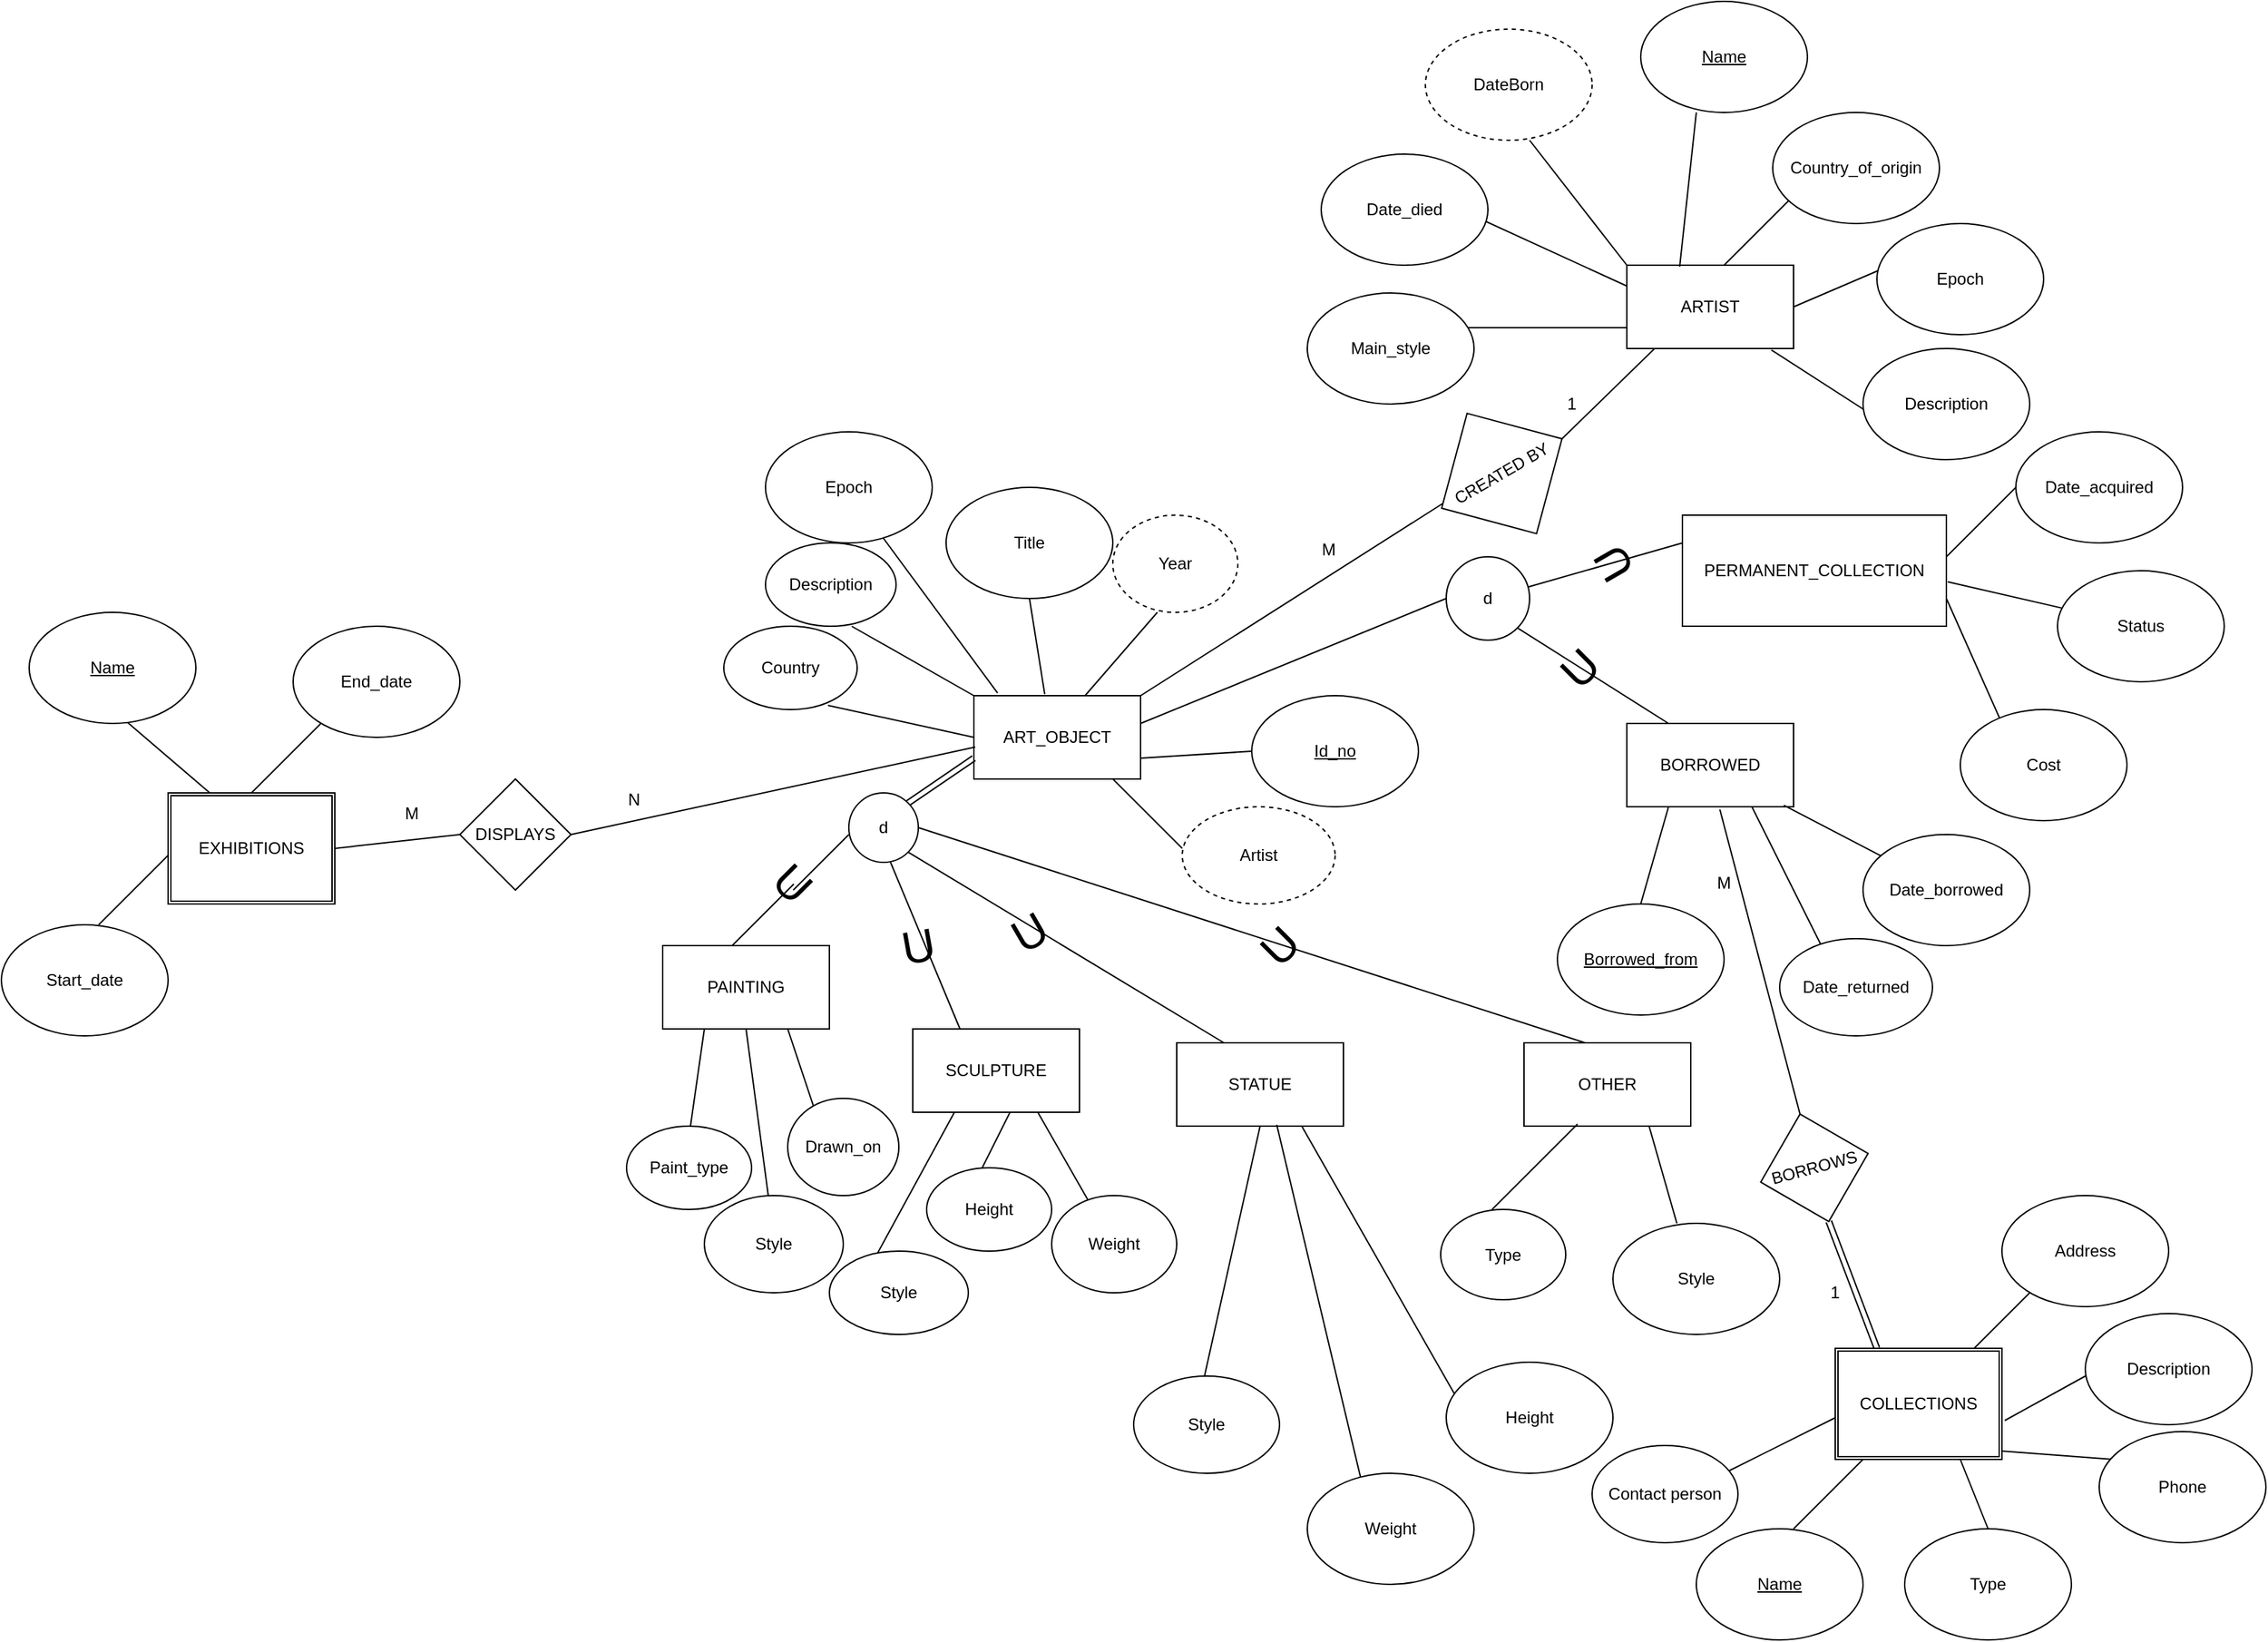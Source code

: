 <mxfile version="20.3.0" type="device" pages="3"><diagram id="MTks4D5nmtLvtibg871n" name="Q2"><mxGraphModel dx="1018" dy="671" grid="1" gridSize="10" guides="1" tooltips="1" connect="1" arrows="1" fold="1" page="1" pageScale="1" pageWidth="3300" pageHeight="4681" math="0" shadow="0"><root><mxCell id="0"/><mxCell id="1" parent="0"/><mxCell id="cdCbradsrwNmiI9Z2FjE-5" value="ART_OBJECT" style="rounded=0;whiteSpace=wrap;html=1;" parent="1" vertex="1"><mxGeometry x="1000" y="680" width="120" height="60" as="geometry"/></mxCell><mxCell id="cdCbradsrwNmiI9Z2FjE-6" value="" style="endArrow=none;html=1;rounded=0;exitX=1;exitY=0.75;exitDx=0;exitDy=0;entryX=0;entryY=0.5;entryDx=0;entryDy=0;" parent="1" source="cdCbradsrwNmiI9Z2FjE-5" target="cdCbradsrwNmiI9Z2FjE-7" edge="1"><mxGeometry width="50" height="50" relative="1" as="geometry"><mxPoint x="1130" y="750" as="sourcePoint"/><mxPoint x="1180" y="700" as="targetPoint"/></mxGeometry></mxCell><mxCell id="cdCbradsrwNmiI9Z2FjE-7" value="&lt;u&gt;Id_no&lt;/u&gt;" style="ellipse;whiteSpace=wrap;html=1;" parent="1" vertex="1"><mxGeometry x="1200" y="680" width="120" height="80" as="geometry"/></mxCell><mxCell id="cdCbradsrwNmiI9Z2FjE-10" value="" style="endArrow=none;html=1;rounded=0;" parent="1" edge="1"><mxGeometry width="50" height="50" relative="1" as="geometry"><mxPoint x="1100" y="740" as="sourcePoint"/><mxPoint x="1150" y="790" as="targetPoint"/></mxGeometry></mxCell><mxCell id="cdCbradsrwNmiI9Z2FjE-11" value="Artist" style="ellipse;whiteSpace=wrap;html=1;dashed=1;" parent="1" vertex="1"><mxGeometry x="1150" y="760" width="110" height="70" as="geometry"/></mxCell><mxCell id="cdCbradsrwNmiI9Z2FjE-12" value="" style="endArrow=none;html=1;rounded=0;entryX=0.356;entryY=1;entryDx=0;entryDy=0;entryPerimeter=0;" parent="1" target="cdCbradsrwNmiI9Z2FjE-13" edge="1"><mxGeometry width="50" height="50" relative="1" as="geometry"><mxPoint x="1080" y="680" as="sourcePoint"/><mxPoint x="1130" y="630" as="targetPoint"/></mxGeometry></mxCell><mxCell id="cdCbradsrwNmiI9Z2FjE-13" value="Year" style="ellipse;whiteSpace=wrap;html=1;dashed=1;" parent="1" vertex="1"><mxGeometry x="1100" y="550" width="90" height="70" as="geometry"/></mxCell><mxCell id="cdCbradsrwNmiI9Z2FjE-14" value="" style="endArrow=none;html=1;rounded=0;exitX=0.425;exitY=-0.017;exitDx=0;exitDy=0;exitPerimeter=0;" parent="1" source="cdCbradsrwNmiI9Z2FjE-5" edge="1"><mxGeometry width="50" height="50" relative="1" as="geometry"><mxPoint x="1020" y="660" as="sourcePoint"/><mxPoint x="1040" y="610" as="targetPoint"/></mxGeometry></mxCell><mxCell id="cdCbradsrwNmiI9Z2FjE-16" value="Title" style="ellipse;whiteSpace=wrap;html=1;" parent="1" vertex="1"><mxGeometry x="980" y="530" width="120" height="80" as="geometry"/></mxCell><mxCell id="cdCbradsrwNmiI9Z2FjE-17" value="" style="endArrow=none;html=1;rounded=0;exitX=0.66;exitY=1;exitDx=0;exitDy=0;exitPerimeter=0;" parent="1" source="cdCbradsrwNmiI9Z2FjE-18" edge="1"><mxGeometry width="50" height="50" relative="1" as="geometry"><mxPoint x="900" y="650" as="sourcePoint"/><mxPoint x="1000" y="680" as="targetPoint"/></mxGeometry></mxCell><mxCell id="cdCbradsrwNmiI9Z2FjE-18" value="Description" style="ellipse;whiteSpace=wrap;html=1;" parent="1" vertex="1"><mxGeometry x="850" y="570" width="94" height="60" as="geometry"/></mxCell><mxCell id="cdCbradsrwNmiI9Z2FjE-21" value="d" style="ellipse;whiteSpace=wrap;html=1;aspect=fixed;" parent="1" vertex="1"><mxGeometry x="910" y="750" width="50" height="50" as="geometry"/></mxCell><mxCell id="cdCbradsrwNmiI9Z2FjE-22" value="" style="endArrow=none;html=1;rounded=0;startArrow=none;" parent="1" edge="1"><mxGeometry width="50" height="50" relative="1" as="geometry"><mxPoint x="870" y="820" as="sourcePoint"/><mxPoint x="910" y="780" as="targetPoint"/></mxGeometry></mxCell><mxCell id="cdCbradsrwNmiI9Z2FjE-23" value="PAINTING" style="rounded=0;whiteSpace=wrap;html=1;" parent="1" vertex="1"><mxGeometry x="776" y="860" width="120" height="60" as="geometry"/></mxCell><mxCell id="cdCbradsrwNmiI9Z2FjE-24" value="" style="endArrow=none;html=1;rounded=0;" parent="1" edge="1"><mxGeometry width="50" height="50" relative="1" as="geometry"><mxPoint x="990" y="920" as="sourcePoint"/><mxPoint x="940" y="800" as="targetPoint"/></mxGeometry></mxCell><mxCell id="cdCbradsrwNmiI9Z2FjE-25" value="SCULPTURE" style="rounded=0;whiteSpace=wrap;html=1;" parent="1" vertex="1"><mxGeometry x="956" y="920" width="120" height="60" as="geometry"/></mxCell><mxCell id="cdCbradsrwNmiI9Z2FjE-26" value="" style="endArrow=none;html=1;rounded=0;exitX=1;exitY=1;exitDx=0;exitDy=0;" parent="1" source="cdCbradsrwNmiI9Z2FjE-21" edge="1"><mxGeometry width="50" height="50" relative="1" as="geometry"><mxPoint x="1000" y="900" as="sourcePoint"/><mxPoint x="1180" y="930" as="targetPoint"/></mxGeometry></mxCell><mxCell id="cdCbradsrwNmiI9Z2FjE-27" value="STATUE" style="rounded=0;whiteSpace=wrap;html=1;" parent="1" vertex="1"><mxGeometry x="1146" y="930" width="120" height="60" as="geometry"/></mxCell><mxCell id="cdCbradsrwNmiI9Z2FjE-28" value="" style="endArrow=none;html=1;rounded=0;exitX=1;exitY=0.5;exitDx=0;exitDy=0;" parent="1" source="cdCbradsrwNmiI9Z2FjE-21" edge="1"><mxGeometry width="50" height="50" relative="1" as="geometry"><mxPoint x="1170" y="910" as="sourcePoint"/><mxPoint x="1440" y="930" as="targetPoint"/></mxGeometry></mxCell><mxCell id="cdCbradsrwNmiI9Z2FjE-29" value="OTHER" style="rounded=0;whiteSpace=wrap;html=1;" parent="1" vertex="1"><mxGeometry x="1396" y="930" width="120" height="60" as="geometry"/></mxCell><mxCell id="cdCbradsrwNmiI9Z2FjE-31" value="" style="endArrow=none;html=1;rounded=0;" parent="1" edge="1"><mxGeometry width="50" height="50" relative="1" as="geometry"><mxPoint x="826" y="860" as="sourcePoint"/><mxPoint x="870.393" y="815.607" as="targetPoint"/></mxGeometry></mxCell><mxCell id="cdCbradsrwNmiI9Z2FjE-39" value="" style="endArrow=none;html=1;rounded=0;entryX=0.25;entryY=1;entryDx=0;entryDy=0;" parent="1" target="cdCbradsrwNmiI9Z2FjE-23" edge="1"><mxGeometry width="50" height="50" relative="1" as="geometry"><mxPoint x="796" y="990" as="sourcePoint"/><mxPoint x="846" y="940" as="targetPoint"/></mxGeometry></mxCell><mxCell id="cdCbradsrwNmiI9Z2FjE-40" value="Paint_type" style="ellipse;whiteSpace=wrap;html=1;" parent="1" vertex="1"><mxGeometry x="750" y="990" width="90" height="60" as="geometry"/></mxCell><mxCell id="cdCbradsrwNmiI9Z2FjE-41" value="" style="endArrow=none;html=1;rounded=0;" parent="1" edge="1"><mxGeometry width="50" height="50" relative="1" as="geometry"><mxPoint x="886" y="980" as="sourcePoint"/><mxPoint x="866" y="920" as="targetPoint"/></mxGeometry></mxCell><mxCell id="cdCbradsrwNmiI9Z2FjE-42" value="Drawn_on" style="ellipse;whiteSpace=wrap;html=1;" parent="1" vertex="1"><mxGeometry x="866" y="970" width="80" height="70" as="geometry"/></mxCell><mxCell id="cdCbradsrwNmiI9Z2FjE-43" value="" style="endArrow=none;html=1;rounded=0;entryX=0.5;entryY=1;entryDx=0;entryDy=0;" parent="1" target="cdCbradsrwNmiI9Z2FjE-23" edge="1"><mxGeometry width="50" height="50" relative="1" as="geometry"><mxPoint x="856" y="1070" as="sourcePoint"/><mxPoint x="886" y="1080" as="targetPoint"/></mxGeometry></mxCell><mxCell id="cdCbradsrwNmiI9Z2FjE-44" value="Style" style="ellipse;whiteSpace=wrap;html=1;" parent="1" vertex="1"><mxGeometry x="806" y="1040" width="100" height="70" as="geometry"/></mxCell><mxCell id="cdCbradsrwNmiI9Z2FjE-45" value="" style="endArrow=none;html=1;rounded=0;entryX=0.096;entryY=0.975;entryDx=0;entryDy=0;entryPerimeter=0;" parent="1" edge="1"><mxGeometry width="50" height="50" relative="1" as="geometry"><mxPoint x="1373" y="1050" as="sourcePoint"/><mxPoint x="1434.52" y="988.5" as="targetPoint"/></mxGeometry></mxCell><mxCell id="cdCbradsrwNmiI9Z2FjE-46" value="Type" style="ellipse;whiteSpace=wrap;html=1;" parent="1" vertex="1"><mxGeometry x="1336" y="1050" width="90" height="65" as="geometry"/></mxCell><mxCell id="cdCbradsrwNmiI9Z2FjE-47" value="" style="endArrow=none;html=1;rounded=0;entryX=0.75;entryY=1;entryDx=0;entryDy=0;" parent="1" target="cdCbradsrwNmiI9Z2FjE-29" edge="1"><mxGeometry width="50" height="50" relative="1" as="geometry"><mxPoint x="1506" y="1060" as="sourcePoint"/><mxPoint x="1156" y="1020" as="targetPoint"/></mxGeometry></mxCell><mxCell id="cdCbradsrwNmiI9Z2FjE-48" value="Style" style="ellipse;whiteSpace=wrap;html=1;" parent="1" vertex="1"><mxGeometry x="1460" y="1060" width="120" height="80" as="geometry"/></mxCell><mxCell id="I-KlGNZbQ9rautx2ixAl-1" value="" style="shape=link;html=1;rounded=0;endArrow=none;endFill=0;entryX=0;entryY=0.75;entryDx=0;entryDy=0;exitX=1;exitY=0;exitDx=0;exitDy=0;" parent="1" source="cdCbradsrwNmiI9Z2FjE-21" target="cdCbradsrwNmiI9Z2FjE-5" edge="1"><mxGeometry width="100" relative="1" as="geometry"><mxPoint x="940" y="760" as="sourcePoint"/><mxPoint x="1030" y="710" as="targetPoint"/></mxGeometry></mxCell><mxCell id="K-x1gmjUB4FfKfKSOp2Q-1" value="" style="endArrow=none;html=1;rounded=0;" parent="1" edge="1"><mxGeometry width="50" height="50" relative="1" as="geometry"><mxPoint x="996" y="1040" as="sourcePoint"/><mxPoint x="1026" y="980" as="targetPoint"/></mxGeometry></mxCell><mxCell id="K-x1gmjUB4FfKfKSOp2Q-2" value="Height" style="ellipse;whiteSpace=wrap;html=1;" parent="1" vertex="1"><mxGeometry x="966" y="1020" width="90" height="60" as="geometry"/></mxCell><mxCell id="K-x1gmjUB4FfKfKSOp2Q-3" value="" style="endArrow=none;html=1;rounded=0;entryX=0.75;entryY=1;entryDx=0;entryDy=0;" parent="1" target="cdCbradsrwNmiI9Z2FjE-25" edge="1"><mxGeometry width="50" height="50" relative="1" as="geometry"><mxPoint x="1086" y="1050" as="sourcePoint"/><mxPoint x="1136" y="1000" as="targetPoint"/></mxGeometry></mxCell><mxCell id="K-x1gmjUB4FfKfKSOp2Q-4" value="Weight" style="ellipse;whiteSpace=wrap;html=1;" parent="1" vertex="1"><mxGeometry x="1056" y="1040" width="90" height="70" as="geometry"/></mxCell><mxCell id="K-x1gmjUB4FfKfKSOp2Q-5" value="" style="endArrow=none;html=1;rounded=0;entryX=0.25;entryY=1;entryDx=0;entryDy=0;" parent="1" target="cdCbradsrwNmiI9Z2FjE-25" edge="1"><mxGeometry width="50" height="50" relative="1" as="geometry"><mxPoint x="926" y="1090" as="sourcePoint"/><mxPoint x="1006" y="990" as="targetPoint"/></mxGeometry></mxCell><mxCell id="K-x1gmjUB4FfKfKSOp2Q-6" value="Style" style="ellipse;whiteSpace=wrap;html=1;" parent="1" vertex="1"><mxGeometry x="896" y="1080" width="100" height="60" as="geometry"/></mxCell><mxCell id="K-x1gmjUB4FfKfKSOp2Q-7" value="" style="endArrow=none;html=1;rounded=0;entryX=0.5;entryY=1;entryDx=0;entryDy=0;" parent="1" target="cdCbradsrwNmiI9Z2FjE-27" edge="1"><mxGeometry width="50" height="50" relative="1" as="geometry"><mxPoint x="1166" y="1170" as="sourcePoint"/><mxPoint x="1226" y="1000" as="targetPoint"/></mxGeometry></mxCell><mxCell id="K-x1gmjUB4FfKfKSOp2Q-8" value="Style" style="ellipse;whiteSpace=wrap;html=1;" parent="1" vertex="1"><mxGeometry x="1115" y="1170" width="105" height="70" as="geometry"/></mxCell><mxCell id="K-x1gmjUB4FfKfKSOp2Q-9" value="" style="endArrow=none;html=1;rounded=0;entryX=0.6;entryY=0.983;entryDx=0;entryDy=0;entryPerimeter=0;" parent="1" target="cdCbradsrwNmiI9Z2FjE-27" edge="1"><mxGeometry width="50" height="50" relative="1" as="geometry"><mxPoint x="1280" y="1250" as="sourcePoint"/><mxPoint x="1330" y="1200" as="targetPoint"/></mxGeometry></mxCell><mxCell id="K-x1gmjUB4FfKfKSOp2Q-10" value="Weight" style="ellipse;whiteSpace=wrap;html=1;" parent="1" vertex="1"><mxGeometry x="1240" y="1240" width="120" height="80" as="geometry"/></mxCell><mxCell id="K-x1gmjUB4FfKfKSOp2Q-12" value="" style="endArrow=none;html=1;rounded=0;entryX=0.75;entryY=1;entryDx=0;entryDy=0;" parent="1" target="cdCbradsrwNmiI9Z2FjE-27" edge="1"><mxGeometry width="50" height="50" relative="1" as="geometry"><mxPoint x="1350" y="1190" as="sourcePoint"/><mxPoint x="1230" y="1100" as="targetPoint"/></mxGeometry></mxCell><mxCell id="K-x1gmjUB4FfKfKSOp2Q-13" value="Height" style="ellipse;whiteSpace=wrap;html=1;" parent="1" vertex="1"><mxGeometry x="1340" y="1160" width="120" height="80" as="geometry"/></mxCell><mxCell id="K-x1gmjUB4FfKfKSOp2Q-14" value="" style="endArrow=none;html=1;rounded=0;" parent="1" edge="1"><mxGeometry width="50" height="50" relative="1" as="geometry"><mxPoint x="1120" y="700" as="sourcePoint"/><mxPoint x="1340" y="610" as="targetPoint"/></mxGeometry></mxCell><mxCell id="K-x1gmjUB4FfKfKSOp2Q-15" value="d" style="ellipse;whiteSpace=wrap;html=1;aspect=fixed;" parent="1" vertex="1"><mxGeometry x="1340" y="580" width="60" height="60" as="geometry"/></mxCell><mxCell id="K-x1gmjUB4FfKfKSOp2Q-16" value="" style="endArrow=none;html=1;rounded=0;" parent="1" source="K-x1gmjUB4FfKfKSOp2Q-15" edge="1"><mxGeometry width="50" height="50" relative="1" as="geometry"><mxPoint x="1460" y="620" as="sourcePoint"/><mxPoint x="1510" y="570" as="targetPoint"/></mxGeometry></mxCell><mxCell id="K-x1gmjUB4FfKfKSOp2Q-17" value="PERMANENT_COLLECTION" style="rounded=0;whiteSpace=wrap;html=1;" parent="1" vertex="1"><mxGeometry x="1510" y="550" width="190" height="80" as="geometry"/></mxCell><mxCell id="K-x1gmjUB4FfKfKSOp2Q-18" value="" style="endArrow=none;html=1;rounded=0;exitX=1;exitY=1;exitDx=0;exitDy=0;entryX=0.25;entryY=0;entryDx=0;entryDy=0;" parent="1" source="K-x1gmjUB4FfKfKSOp2Q-15" target="K-x1gmjUB4FfKfKSOp2Q-19" edge="1"><mxGeometry width="50" height="50" relative="1" as="geometry"><mxPoint x="1450" y="710" as="sourcePoint"/><mxPoint x="1490" y="660" as="targetPoint"/></mxGeometry></mxCell><mxCell id="K-x1gmjUB4FfKfKSOp2Q-19" value="BORROWED" style="rounded=0;whiteSpace=wrap;html=1;" parent="1" vertex="1"><mxGeometry x="1470" y="700" width="120" height="60" as="geometry"/></mxCell><mxCell id="K-x1gmjUB4FfKfKSOp2Q-20" value="" style="endArrow=none;html=1;rounded=0;" parent="1" edge="1"><mxGeometry width="50" height="50" relative="1" as="geometry"><mxPoint x="1700" y="580" as="sourcePoint"/><mxPoint x="1750" y="530" as="targetPoint"/></mxGeometry></mxCell><mxCell id="K-x1gmjUB4FfKfKSOp2Q-21" value="Date_acquired" style="ellipse;whiteSpace=wrap;html=1;" parent="1" vertex="1"><mxGeometry x="1750" y="490" width="120" height="80" as="geometry"/></mxCell><mxCell id="K-x1gmjUB4FfKfKSOp2Q-22" value="" style="endArrow=none;html=1;rounded=0;exitX=1.005;exitY=0.6;exitDx=0;exitDy=0;exitPerimeter=0;" parent="1" source="K-x1gmjUB4FfKfKSOp2Q-17" target="K-x1gmjUB4FfKfKSOp2Q-23" edge="1"><mxGeometry width="50" height="50" relative="1" as="geometry"><mxPoint x="1750" y="700" as="sourcePoint"/><mxPoint x="1800" y="650" as="targetPoint"/></mxGeometry></mxCell><mxCell id="K-x1gmjUB4FfKfKSOp2Q-23" value="Status" style="ellipse;whiteSpace=wrap;html=1;" parent="1" vertex="1"><mxGeometry x="1780" y="590" width="120" height="80" as="geometry"/></mxCell><mxCell id="K-x1gmjUB4FfKfKSOp2Q-24" value="" style="endArrow=none;html=1;rounded=0;exitX=1;exitY=0.75;exitDx=0;exitDy=0;" parent="1" source="K-x1gmjUB4FfKfKSOp2Q-17" edge="1"><mxGeometry width="50" height="50" relative="1" as="geometry"><mxPoint x="1700" y="690" as="sourcePoint"/><mxPoint x="1740" y="700" as="targetPoint"/></mxGeometry></mxCell><mxCell id="K-x1gmjUB4FfKfKSOp2Q-25" value="Cost" style="ellipse;whiteSpace=wrap;html=1;" parent="1" vertex="1"><mxGeometry x="1710" y="690" width="120" height="80" as="geometry"/></mxCell><mxCell id="K-x1gmjUB4FfKfKSOp2Q-27" value="" style="endArrow=none;html=1;rounded=0;entryX=0.942;entryY=0.983;entryDx=0;entryDy=0;entryPerimeter=0;" parent="1" source="K-x1gmjUB4FfKfKSOp2Q-28" target="K-x1gmjUB4FfKfKSOp2Q-19" edge="1"><mxGeometry width="50" height="50" relative="1" as="geometry"><mxPoint x="1620" y="850" as="sourcePoint"/><mxPoint x="1600" y="770" as="targetPoint"/></mxGeometry></mxCell><mxCell id="K-x1gmjUB4FfKfKSOp2Q-28" value="Date_borrowed" style="ellipse;whiteSpace=wrap;html=1;" parent="1" vertex="1"><mxGeometry x="1640" y="780" width="120" height="80" as="geometry"/></mxCell><mxCell id="K-x1gmjUB4FfKfKSOp2Q-29" value="" style="endArrow=none;html=1;rounded=0;entryX=0.75;entryY=1;entryDx=0;entryDy=0;" parent="1" target="K-x1gmjUB4FfKfKSOp2Q-19" edge="1"><mxGeometry width="50" height="50" relative="1" as="geometry"><mxPoint x="1610" y="860" as="sourcePoint"/><mxPoint x="1550" y="830" as="targetPoint"/></mxGeometry></mxCell><mxCell id="K-x1gmjUB4FfKfKSOp2Q-30" value="Date_returned" style="ellipse;whiteSpace=wrap;html=1;" parent="1" vertex="1"><mxGeometry x="1580" y="855" width="110" height="70" as="geometry"/></mxCell><mxCell id="K-x1gmjUB4FfKfKSOp2Q-33" value="" style="endArrow=none;html=1;rounded=0;entryX=0.558;entryY=1.033;entryDx=0;entryDy=0;entryPerimeter=0;exitX=0.5;exitY=0;exitDx=0;exitDy=0;" parent="1" source="K-x1gmjUB4FfKfKSOp2Q-34" target="K-x1gmjUB4FfKfKSOp2Q-19" edge="1"><mxGeometry width="50" height="50" relative="1" as="geometry"><mxPoint x="1600" y="990" as="sourcePoint"/><mxPoint x="1530" y="830" as="targetPoint"/></mxGeometry></mxCell><mxCell id="K-x1gmjUB4FfKfKSOp2Q-34" value="BORROWS" style="rhombus;whiteSpace=wrap;html=1;rotation=-15;" parent="1" vertex="1"><mxGeometry x="1565" y="980" width="80" height="80" as="geometry"/></mxCell><mxCell id="K-x1gmjUB4FfKfKSOp2Q-35" value="" style="shape=link;html=1;rounded=0;exitX=0.5;exitY=1;exitDx=0;exitDy=0;" parent="1" source="K-x1gmjUB4FfKfKSOp2Q-34" edge="1"><mxGeometry width="100" relative="1" as="geometry"><mxPoint x="1630" y="1110" as="sourcePoint"/><mxPoint x="1650" y="1150" as="targetPoint"/></mxGeometry></mxCell><mxCell id="K-x1gmjUB4FfKfKSOp2Q-36" value="COLLECTIONS" style="shape=ext;double=1;rounded=0;whiteSpace=wrap;html=1;" parent="1" vertex="1"><mxGeometry x="1620" y="1150" width="120" height="80" as="geometry"/></mxCell><mxCell id="K-x1gmjUB4FfKfKSOp2Q-37" value="M" style="text;html=1;strokeColor=none;fillColor=none;align=center;verticalAlign=middle;whiteSpace=wrap;rounded=0;" parent="1" vertex="1"><mxGeometry x="1510" y="800" width="60" height="30" as="geometry"/></mxCell><mxCell id="K-x1gmjUB4FfKfKSOp2Q-38" value="1" style="text;html=1;strokeColor=none;fillColor=none;align=center;verticalAlign=middle;whiteSpace=wrap;rounded=0;" parent="1" vertex="1"><mxGeometry x="1590" y="1095" width="60" height="30" as="geometry"/></mxCell><mxCell id="K-x1gmjUB4FfKfKSOp2Q-39" value="" style="endArrow=none;html=1;rounded=0;entryX=0.25;entryY=1;entryDx=0;entryDy=0;" parent="1" target="K-x1gmjUB4FfKfKSOp2Q-19" edge="1"><mxGeometry width="50" height="50" relative="1" as="geometry"><mxPoint x="1480" y="830" as="sourcePoint"/><mxPoint x="1500" y="780" as="targetPoint"/></mxGeometry></mxCell><mxCell id="K-x1gmjUB4FfKfKSOp2Q-40" value="&lt;u&gt;Borrowed_from&lt;/u&gt;" style="ellipse;whiteSpace=wrap;html=1;" parent="1" vertex="1"><mxGeometry x="1420" y="830" width="120" height="80" as="geometry"/></mxCell><mxCell id="K-x1gmjUB4FfKfKSOp2Q-41" value="" style="endArrow=none;html=1;rounded=0;" parent="1" edge="1"><mxGeometry width="50" height="50" relative="1" as="geometry"><mxPoint x="1590" y="1280" as="sourcePoint"/><mxPoint x="1640" y="1230" as="targetPoint"/></mxGeometry></mxCell><mxCell id="K-x1gmjUB4FfKfKSOp2Q-42" value="&lt;u&gt;Name&lt;/u&gt;" style="ellipse;whiteSpace=wrap;html=1;" parent="1" vertex="1"><mxGeometry x="1520" y="1280" width="120" height="80" as="geometry"/></mxCell><mxCell id="K-x1gmjUB4FfKfKSOp2Q-43" value="" style="endArrow=none;html=1;rounded=0;" parent="1" edge="1"><mxGeometry width="50" height="50" relative="1" as="geometry"><mxPoint x="1730" y="1280" as="sourcePoint"/><mxPoint x="1710" y="1230" as="targetPoint"/></mxGeometry></mxCell><mxCell id="K-x1gmjUB4FfKfKSOp2Q-44" value="Type" style="ellipse;whiteSpace=wrap;html=1;" parent="1" vertex="1"><mxGeometry x="1670" y="1280" width="120" height="80" as="geometry"/></mxCell><mxCell id="K-x1gmjUB4FfKfKSOp2Q-45" value="" style="endArrow=none;html=1;rounded=0;exitX=1.017;exitY=0.65;exitDx=0;exitDy=0;exitPerimeter=0;" parent="1" source="K-x1gmjUB4FfKfKSOp2Q-36" edge="1"><mxGeometry width="50" height="50" relative="1" as="geometry"><mxPoint x="1750" y="1220" as="sourcePoint"/><mxPoint x="1800" y="1170" as="targetPoint"/></mxGeometry></mxCell><mxCell id="K-x1gmjUB4FfKfKSOp2Q-46" value="Description" style="ellipse;whiteSpace=wrap;html=1;" parent="1" vertex="1"><mxGeometry x="1800" y="1125" width="120" height="80" as="geometry"/></mxCell><mxCell id="K-x1gmjUB4FfKfKSOp2Q-47" value="" style="endArrow=none;html=1;rounded=0;exitX=1;exitY=0.925;exitDx=0;exitDy=0;exitPerimeter=0;" parent="1" source="K-x1gmjUB4FfKfKSOp2Q-36" edge="1"><mxGeometry width="50" height="50" relative="1" as="geometry"><mxPoint x="1770" y="1280" as="sourcePoint"/><mxPoint x="1820" y="1230" as="targetPoint"/></mxGeometry></mxCell><mxCell id="K-x1gmjUB4FfKfKSOp2Q-48" value="Phone" style="ellipse;whiteSpace=wrap;html=1;" parent="1" vertex="1"><mxGeometry x="1810" y="1210" width="120" height="80" as="geometry"/></mxCell><mxCell id="K-x1gmjUB4FfKfKSOp2Q-49" value="" style="endArrow=none;html=1;rounded=0;" parent="1" edge="1"><mxGeometry width="50" height="50" relative="1" as="geometry"><mxPoint x="1720" y="1150" as="sourcePoint"/><mxPoint x="1770" y="1100" as="targetPoint"/></mxGeometry></mxCell><mxCell id="K-x1gmjUB4FfKfKSOp2Q-50" value="Address" style="ellipse;whiteSpace=wrap;html=1;" parent="1" vertex="1"><mxGeometry x="1740" y="1040" width="120" height="80" as="geometry"/></mxCell><mxCell id="K-x1gmjUB4FfKfKSOp2Q-51" value="" style="endArrow=none;html=1;rounded=0;" parent="1" edge="1"><mxGeometry width="50" height="50" relative="1" as="geometry"><mxPoint x="1540" y="1240" as="sourcePoint"/><mxPoint x="1620" y="1200" as="targetPoint"/></mxGeometry></mxCell><mxCell id="K-x1gmjUB4FfKfKSOp2Q-52" value="Contact person" style="ellipse;whiteSpace=wrap;html=1;" parent="1" vertex="1"><mxGeometry x="1445" y="1220" width="105" height="70" as="geometry"/></mxCell><mxCell id="K-x1gmjUB4FfKfKSOp2Q-53" value="" style="endArrow=none;html=1;rounded=0;entryX=0;entryY=0.5;entryDx=0;entryDy=0;exitX=0.781;exitY=0.95;exitDx=0;exitDy=0;exitPerimeter=0;" parent="1" source="K-x1gmjUB4FfKfKSOp2Q-54" target="cdCbradsrwNmiI9Z2FjE-5" edge="1"><mxGeometry width="50" height="50" relative="1" as="geometry"><mxPoint x="880" y="710" as="sourcePoint"/><mxPoint x="970" y="690" as="targetPoint"/></mxGeometry></mxCell><mxCell id="K-x1gmjUB4FfKfKSOp2Q-54" value="Country" style="ellipse;whiteSpace=wrap;html=1;" parent="1" vertex="1"><mxGeometry x="820" y="630" width="96" height="60" as="geometry"/></mxCell><mxCell id="K-x1gmjUB4FfKfKSOp2Q-55" value="" style="endArrow=none;html=1;rounded=0;exitX=0.142;exitY=-0.033;exitDx=0;exitDy=0;exitPerimeter=0;" parent="1" source="cdCbradsrwNmiI9Z2FjE-5" edge="1"><mxGeometry width="50" height="50" relative="1" as="geometry"><mxPoint x="1010" y="670" as="sourcePoint"/><mxPoint x="930" y="560" as="targetPoint"/></mxGeometry></mxCell><mxCell id="K-x1gmjUB4FfKfKSOp2Q-56" value="Epoch" style="ellipse;whiteSpace=wrap;html=1;" parent="1" vertex="1"><mxGeometry x="850" y="490" width="120" height="80" as="geometry"/></mxCell><mxCell id="K-x1gmjUB4FfKfKSOp2Q-57" value="" style="endArrow=none;html=1;rounded=0;exitX=1;exitY=0;exitDx=0;exitDy=0;" parent="1" source="cdCbradsrwNmiI9Z2FjE-5" edge="1"><mxGeometry width="50" height="50" relative="1" as="geometry"><mxPoint x="1120" y="700" as="sourcePoint"/><mxPoint x="1340" y="540" as="targetPoint"/></mxGeometry></mxCell><mxCell id="K-x1gmjUB4FfKfKSOp2Q-58" value="CREATED BY" style="rhombus;whiteSpace=wrap;html=1;rotation=-30;" parent="1" vertex="1"><mxGeometry x="1330" y="470" width="100" height="100" as="geometry"/></mxCell><mxCell id="K-x1gmjUB4FfKfKSOp2Q-59" value="" style="endArrow=none;html=1;rounded=0;exitX=1;exitY=0.5;exitDx=0;exitDy=0;" parent="1" source="K-x1gmjUB4FfKfKSOp2Q-58" edge="1"><mxGeometry width="50" height="50" relative="1" as="geometry"><mxPoint x="1440" y="480" as="sourcePoint"/><mxPoint x="1490" y="430" as="targetPoint"/></mxGeometry></mxCell><mxCell id="K-x1gmjUB4FfKfKSOp2Q-60" value="ARTIST" style="rounded=0;whiteSpace=wrap;html=1;" parent="1" vertex="1"><mxGeometry x="1470" y="370" width="120" height="60" as="geometry"/></mxCell><mxCell id="K-x1gmjUB4FfKfKSOp2Q-61" value="" style="endArrow=none;html=1;rounded=0;exitX=0.317;exitY=0.017;exitDx=0;exitDy=0;exitPerimeter=0;" parent="1" source="K-x1gmjUB4FfKfKSOp2Q-60" edge="1"><mxGeometry width="50" height="50" relative="1" as="geometry"><mxPoint x="1470" y="310" as="sourcePoint"/><mxPoint x="1520" y="260" as="targetPoint"/></mxGeometry></mxCell><mxCell id="K-x1gmjUB4FfKfKSOp2Q-62" value="&lt;u&gt;Name&lt;/u&gt;" style="ellipse;whiteSpace=wrap;html=1;" parent="1" vertex="1"><mxGeometry x="1480" y="180" width="120" height="80" as="geometry"/></mxCell><mxCell id="K-x1gmjUB4FfKfKSOp2Q-63" value="" style="endArrow=none;html=1;rounded=0;exitX=0;exitY=0;exitDx=0;exitDy=0;" parent="1" source="K-x1gmjUB4FfKfKSOp2Q-60" edge="1"><mxGeometry width="50" height="50" relative="1" as="geometry"><mxPoint x="1290" y="310" as="sourcePoint"/><mxPoint x="1400" y="280" as="targetPoint"/></mxGeometry></mxCell><mxCell id="K-x1gmjUB4FfKfKSOp2Q-64" value="DateBorn" style="ellipse;whiteSpace=wrap;html=1;dashed=1;" parent="1" vertex="1"><mxGeometry x="1325" y="200" width="120" height="80" as="geometry"/></mxCell><mxCell id="K-x1gmjUB4FfKfKSOp2Q-65" value="" style="endArrow=none;html=1;rounded=0;exitX=0;exitY=0.25;exitDx=0;exitDy=0;" parent="1" source="K-x1gmjUB4FfKfKSOp2Q-60" edge="1"><mxGeometry width="50" height="50" relative="1" as="geometry"><mxPoint x="1460" y="380" as="sourcePoint"/><mxPoint x="1350" y="330" as="targetPoint"/></mxGeometry></mxCell><mxCell id="K-x1gmjUB4FfKfKSOp2Q-66" value="Date_died" style="ellipse;whiteSpace=wrap;html=1;" parent="1" vertex="1"><mxGeometry x="1250" y="290" width="120" height="80" as="geometry"/></mxCell><mxCell id="K-x1gmjUB4FfKfKSOp2Q-67" value="" style="endArrow=none;html=1;rounded=0;" parent="1" edge="1"><mxGeometry width="50" height="50" relative="1" as="geometry"><mxPoint x="1540" y="370" as="sourcePoint"/><mxPoint x="1590" y="320" as="targetPoint"/></mxGeometry></mxCell><mxCell id="K-x1gmjUB4FfKfKSOp2Q-68" value="Country_of_origin" style="ellipse;whiteSpace=wrap;html=1;" parent="1" vertex="1"><mxGeometry x="1575" y="260" width="120" height="80" as="geometry"/></mxCell><mxCell id="K-x1gmjUB4FfKfKSOp2Q-69" value="" style="endArrow=none;html=1;rounded=0;exitX=1;exitY=0.5;exitDx=0;exitDy=0;" parent="1" source="K-x1gmjUB4FfKfKSOp2Q-60" edge="1"><mxGeometry width="50" height="50" relative="1" as="geometry"><mxPoint x="1600" y="410" as="sourcePoint"/><mxPoint x="1660" y="370" as="targetPoint"/></mxGeometry></mxCell><mxCell id="K-x1gmjUB4FfKfKSOp2Q-70" value="Epoch" style="ellipse;whiteSpace=wrap;html=1;" parent="1" vertex="1"><mxGeometry x="1650" y="340" width="120" height="80" as="geometry"/></mxCell><mxCell id="K-x1gmjUB4FfKfKSOp2Q-71" value="" style="endArrow=none;html=1;rounded=0;entryX=0;entryY=0.75;entryDx=0;entryDy=0;" parent="1" target="K-x1gmjUB4FfKfKSOp2Q-60" edge="1"><mxGeometry width="50" height="50" relative="1" as="geometry"><mxPoint x="1350" y="415" as="sourcePoint"/><mxPoint x="1280" y="420" as="targetPoint"/></mxGeometry></mxCell><mxCell id="K-x1gmjUB4FfKfKSOp2Q-72" value="Main_style" style="ellipse;whiteSpace=wrap;html=1;" parent="1" vertex="1"><mxGeometry x="1240" y="390" width="120" height="80" as="geometry"/></mxCell><mxCell id="K-x1gmjUB4FfKfKSOp2Q-73" value="" style="endArrow=none;html=1;rounded=0;entryX=0.867;entryY=1.017;entryDx=0;entryDy=0;entryPerimeter=0;" parent="1" target="K-x1gmjUB4FfKfKSOp2Q-60" edge="1"><mxGeometry width="50" height="50" relative="1" as="geometry"><mxPoint x="1650" y="480" as="sourcePoint"/><mxPoint x="1570" y="470" as="targetPoint"/></mxGeometry></mxCell><mxCell id="K-x1gmjUB4FfKfKSOp2Q-74" value="Description" style="ellipse;whiteSpace=wrap;html=1;" parent="1" vertex="1"><mxGeometry x="1640" y="430" width="120" height="80" as="geometry"/></mxCell><mxCell id="K-x1gmjUB4FfKfKSOp2Q-75" value="1" style="text;html=1;align=center;verticalAlign=middle;resizable=0;points=[];autosize=1;strokeColor=none;fillColor=none;" parent="1" vertex="1"><mxGeometry x="1415" y="455" width="30" height="30" as="geometry"/></mxCell><mxCell id="K-x1gmjUB4FfKfKSOp2Q-76" value="M" style="text;html=1;align=center;verticalAlign=middle;resizable=0;points=[];autosize=1;strokeColor=none;fillColor=none;" parent="1" vertex="1"><mxGeometry x="1240" y="560" width="30" height="30" as="geometry"/></mxCell><mxCell id="K-x1gmjUB4FfKfKSOp2Q-77" value="" style="endArrow=none;html=1;rounded=0;entryX=0.008;entryY=0.617;entryDx=0;entryDy=0;entryPerimeter=0;" parent="1" target="cdCbradsrwNmiI9Z2FjE-5" edge="1"><mxGeometry width="50" height="50" relative="1" as="geometry"><mxPoint x="710" y="780" as="sourcePoint"/><mxPoint x="820" y="730" as="targetPoint"/></mxGeometry></mxCell><mxCell id="K-x1gmjUB4FfKfKSOp2Q-78" value="DISPLAYS" style="rhombus;whiteSpace=wrap;html=1;" parent="1" vertex="1"><mxGeometry x="630" y="740" width="80" height="80" as="geometry"/></mxCell><mxCell id="K-x1gmjUB4FfKfKSOp2Q-79" value="" style="endArrow=none;html=1;rounded=0;entryX=0;entryY=0.5;entryDx=0;entryDy=0;" parent="1" target="K-x1gmjUB4FfKfKSOp2Q-78" edge="1"><mxGeometry width="50" height="50" relative="1" as="geometry"><mxPoint x="540" y="790" as="sourcePoint"/><mxPoint x="610" y="770" as="targetPoint"/></mxGeometry></mxCell><mxCell id="K-x1gmjUB4FfKfKSOp2Q-80" value="EXHIBITIONS" style="shape=ext;double=1;rounded=0;whiteSpace=wrap;html=1;" parent="1" vertex="1"><mxGeometry x="420" y="750" width="120" height="80" as="geometry"/></mxCell><mxCell id="K-x1gmjUB4FfKfKSOp2Q-81" value="M" style="text;html=1;align=center;verticalAlign=middle;resizable=0;points=[];autosize=1;strokeColor=none;fillColor=none;" parent="1" vertex="1"><mxGeometry x="580" y="750" width="30" height="30" as="geometry"/></mxCell><mxCell id="K-x1gmjUB4FfKfKSOp2Q-82" value="N" style="text;html=1;align=center;verticalAlign=middle;resizable=0;points=[];autosize=1;strokeColor=none;fillColor=none;" parent="1" vertex="1"><mxGeometry x="740" y="740" width="30" height="30" as="geometry"/></mxCell><mxCell id="K-x1gmjUB4FfKfKSOp2Q-83" value="" style="endArrow=none;html=1;rounded=0;entryX=0.25;entryY=0;entryDx=0;entryDy=0;" parent="1" target="K-x1gmjUB4FfKfKSOp2Q-80" edge="1"><mxGeometry width="50" height="50" relative="1" as="geometry"><mxPoint x="380" y="690" as="sourcePoint"/><mxPoint x="420" y="680" as="targetPoint"/></mxGeometry></mxCell><mxCell id="K-x1gmjUB4FfKfKSOp2Q-84" value="&lt;u&gt;Name&lt;/u&gt;" style="ellipse;whiteSpace=wrap;html=1;" parent="1" vertex="1"><mxGeometry x="320" y="620" width="120" height="80" as="geometry"/></mxCell><mxCell id="K-x1gmjUB4FfKfKSOp2Q-85" value="" style="endArrow=none;html=1;rounded=0;" parent="1" edge="1"><mxGeometry width="50" height="50" relative="1" as="geometry"><mxPoint x="480" y="750" as="sourcePoint"/><mxPoint x="530" y="700" as="targetPoint"/></mxGeometry></mxCell><mxCell id="K-x1gmjUB4FfKfKSOp2Q-86" value="End_date" style="ellipse;whiteSpace=wrap;html=1;" parent="1" vertex="1"><mxGeometry x="510" y="630" width="120" height="80" as="geometry"/></mxCell><mxCell id="K-x1gmjUB4FfKfKSOp2Q-87" value="" style="endArrow=none;html=1;rounded=0;" parent="1" edge="1"><mxGeometry width="50" height="50" relative="1" as="geometry"><mxPoint x="370" y="845" as="sourcePoint"/><mxPoint x="420" y="795" as="targetPoint"/></mxGeometry></mxCell><mxCell id="K-x1gmjUB4FfKfKSOp2Q-88" value="Start_date" style="ellipse;whiteSpace=wrap;html=1;" parent="1" vertex="1"><mxGeometry x="300" y="845" width="120" height="80" as="geometry"/></mxCell><mxCell id="_VN0PJUt2J55zk9qN4Oh-1" value="U" style="text;html=1;strokeColor=none;fillColor=none;align=center;verticalAlign=middle;whiteSpace=wrap;rounded=0;fontSize=33;rotation=45;" vertex="1" parent="1"><mxGeometry x="840" y="800" width="60" height="30" as="geometry"/></mxCell><mxCell id="_VN0PJUt2J55zk9qN4Oh-3" value="&lt;font style=&quot;font-size: 33px;&quot;&gt;U&lt;/font&gt;" style="text;html=1;strokeColor=none;fillColor=none;align=center;verticalAlign=middle;whiteSpace=wrap;rounded=0;rotation=-10;" vertex="1" parent="1"><mxGeometry x="920" y="820" width="80" height="80" as="geometry"/></mxCell><mxCell id="_VN0PJUt2J55zk9qN4Oh-4" value="&lt;font style=&quot;font-size: 33px;&quot;&gt;U&lt;/font&gt;" style="text;html=1;strokeColor=none;fillColor=none;align=center;verticalAlign=middle;whiteSpace=wrap;rounded=0;rotation=-30;" vertex="1" parent="1"><mxGeometry x="1000" y="810" width="80" height="80" as="geometry"/></mxCell><mxCell id="_VN0PJUt2J55zk9qN4Oh-5" value="&lt;font style=&quot;font-size: 33px;&quot;&gt;U&lt;/font&gt;" style="text;html=1;strokeColor=none;fillColor=none;align=center;verticalAlign=middle;whiteSpace=wrap;rounded=0;rotation=-45;" vertex="1" parent="1"><mxGeometry x="1180" y="820" width="80" height="80" as="geometry"/></mxCell><mxCell id="_VN0PJUt2J55zk9qN4Oh-6" value="&lt;font style=&quot;font-size: 33px;&quot;&gt;U&lt;/font&gt;" style="text;html=1;strokeColor=none;fillColor=none;align=center;verticalAlign=middle;whiteSpace=wrap;rounded=0;rotation=-45;" vertex="1" parent="1"><mxGeometry x="1396" y="620" width="80" height="80" as="geometry"/></mxCell><mxCell id="_VN0PJUt2J55zk9qN4Oh-7" value="&lt;font style=&quot;font-size: 33px;&quot;&gt;U&lt;/font&gt;" style="text;html=1;strokeColor=none;fillColor=none;align=center;verticalAlign=middle;whiteSpace=wrap;rounded=0;rotation=-120;" vertex="1" parent="1"><mxGeometry x="1420" y="545" width="80" height="80" as="geometry"/></mxCell></root></mxGraphModel></diagram><diagram id="fZ-UGfMS5EW98N2jd8Ng" name="Q1"><mxGraphModel dx="1018" dy="676" grid="1" gridSize="10" guides="1" tooltips="1" connect="1" arrows="1" fold="1" page="1" pageScale="1" pageWidth="3300" pageHeight="4681" math="0" shadow="0"><root><mxCell id="0"/><mxCell id="1" parent="0"/><mxCell id="uP_OTMo-OXuDDQmtu8VF-1" value="BANK" style="rounded=0;whiteSpace=wrap;html=1;" parent="1" vertex="1"><mxGeometry x="410" y="350" width="120" height="60" as="geometry"/></mxCell><mxCell id="uP_OTMo-OXuDDQmtu8VF-2" value="" style="shape=ext;double=1;rounded=0;whiteSpace=wrap;html=1;direction=west;rotation=-45;" parent="1" vertex="1"><mxGeometry x="640" y="319.21" width="95.23" height="90.79" as="geometry"/></mxCell><mxCell id="uP_OTMo-OXuDDQmtu8VF-3" value="" style="shape=link;html=1;rounded=0;" parent="1" edge="1"><mxGeometry width="100" relative="1" as="geometry"><mxPoint x="530" y="370" as="sourcePoint"/><mxPoint x="630" y="370" as="targetPoint"/></mxGeometry></mxCell><mxCell id="uP_OTMo-OXuDDQmtu8VF-4" value="" style="shape=link;html=1;rounded=0;" parent="1" edge="1"><mxGeometry width="100" relative="1" as="geometry"><mxPoint x="750" y="360" as="sourcePoint"/><mxPoint x="850" y="360" as="targetPoint"/></mxGeometry></mxCell><mxCell id="uP_OTMo-OXuDDQmtu8VF-5" value="BANK_BRANCH" style="shape=ext;double=1;rounded=0;whiteSpace=wrap;html=1;" parent="1" vertex="1"><mxGeometry x="850" y="325" width="120" height="80" as="geometry"/></mxCell><mxCell id="uP_OTMo-OXuDDQmtu8VF-6" value="" style="endArrow=none;html=1;rounded=0;exitX=0;exitY=0;exitDx=0;exitDy=0;" parent="1" source="uP_OTMo-OXuDDQmtu8VF-1" edge="1"><mxGeometry width="50" height="50" relative="1" as="geometry"><mxPoint x="390" y="360" as="sourcePoint"/><mxPoint x="380" y="310" as="targetPoint"/></mxGeometry></mxCell><mxCell id="uP_OTMo-OXuDDQmtu8VF-7" value="&lt;u&gt;Code&lt;/u&gt;" style="ellipse;whiteSpace=wrap;html=1;" parent="1" vertex="1"><mxGeometry x="320" y="230" width="120" height="80" as="geometry"/></mxCell><mxCell id="uP_OTMo-OXuDDQmtu8VF-8" value="1" style="text;html=1;align=center;verticalAlign=middle;resizable=0;points=[];autosize=1;strokeColor=none;fillColor=none;" parent="1" vertex="1"><mxGeometry x="555" y="335" width="30" height="30" as="geometry"/></mxCell><mxCell id="uP_OTMo-OXuDDQmtu8VF-9" value="N" style="text;html=1;align=center;verticalAlign=middle;resizable=0;points=[];autosize=1;strokeColor=none;fillColor=none;" parent="1" vertex="1"><mxGeometry x="780" y="325" width="30" height="30" as="geometry"/></mxCell><mxCell id="uP_OTMo-OXuDDQmtu8VF-10" value="" style="endArrow=none;html=1;rounded=0;exitX=0.583;exitY=0.063;exitDx=0;exitDy=0;exitPerimeter=0;" parent="1" source="uP_OTMo-OXuDDQmtu8VF-5" edge="1"><mxGeometry width="50" height="50" relative="1" as="geometry"><mxPoint x="920" y="320" as="sourcePoint"/><mxPoint x="950" y="270" as="targetPoint"/></mxGeometry></mxCell><mxCell id="uP_OTMo-OXuDDQmtu8VF-11" value="&lt;u&gt;Branch_no&lt;/u&gt;" style="ellipse;whiteSpace=wrap;html=1;" parent="1" vertex="1"><mxGeometry x="910" y="200" width="120" height="80" as="geometry"/></mxCell><mxCell id="uP_OTMo-OXuDDQmtu8VF-12" value="" style="endArrow=none;html=1;rounded=0;entryX=0.167;entryY=0.988;entryDx=0;entryDy=0;entryPerimeter=0;" parent="1" target="uP_OTMo-OXuDDQmtu8VF-5" edge="1"><mxGeometry width="50" height="50" relative="1" as="geometry"><mxPoint x="740" y="490" as="sourcePoint"/><mxPoint x="870" y="410" as="targetPoint"/></mxGeometry></mxCell><mxCell id="uP_OTMo-OXuDDQmtu8VF-13" value="ACCTS" style="rhombus;whiteSpace=wrap;html=1;" parent="1" vertex="1"><mxGeometry x="660" y="450" width="80" height="80" as="geometry"/></mxCell><mxCell id="uP_OTMo-OXuDDQmtu8VF-14" value="" style="endArrow=none;html=1;rounded=0;" parent="1" edge="1"><mxGeometry width="50" height="50" relative="1" as="geometry"><mxPoint x="1020" y="510" as="sourcePoint"/><mxPoint x="920" y="400" as="targetPoint"/></mxGeometry></mxCell><mxCell id="uP_OTMo-OXuDDQmtu8VF-15" value="LOANS" style="rhombus;whiteSpace=wrap;html=1;" parent="1" vertex="1"><mxGeometry x="980" y="510" width="80" height="80" as="geometry"/></mxCell><mxCell id="uP_OTMo-OXuDDQmtu8VF-16" value="" style="shape=link;html=1;rounded=0;exitX=0.5;exitY=1;exitDx=0;exitDy=0;" parent="1" source="uP_OTMo-OXuDDQmtu8VF-13" edge="1"><mxGeometry width="100" relative="1" as="geometry"><mxPoint x="650" y="600" as="sourcePoint"/><mxPoint x="700" y="600" as="targetPoint"/></mxGeometry></mxCell><mxCell id="uP_OTMo-OXuDDQmtu8VF-17" value="" style="shape=link;html=1;rounded=0;entryX=0.5;entryY=1;entryDx=0;entryDy=0;" parent="1" target="uP_OTMo-OXuDDQmtu8VF-15" edge="1"><mxGeometry width="100" relative="1" as="geometry"><mxPoint x="1020" y="660" as="sourcePoint"/><mxPoint x="1010" y="630" as="targetPoint"/></mxGeometry></mxCell><mxCell id="uP_OTMo-OXuDDQmtu8VF-18" value="ACCOUNT" style="rounded=0;whiteSpace=wrap;html=1;" parent="1" vertex="1"><mxGeometry x="628" y="600" width="120" height="60" as="geometry"/></mxCell><mxCell id="uP_OTMo-OXuDDQmtu8VF-19" value="LOAN" style="rounded=0;whiteSpace=wrap;html=1;" parent="1" vertex="1"><mxGeometry x="950" y="660" width="120" height="60" as="geometry"/></mxCell><mxCell id="uP_OTMo-OXuDDQmtu8VF-20" value="1" style="text;html=1;align=center;verticalAlign=middle;resizable=0;points=[];autosize=1;strokeColor=none;fillColor=none;" parent="1" vertex="1"><mxGeometry x="725" y="435" width="30" height="30" as="geometry"/></mxCell><mxCell id="uP_OTMo-OXuDDQmtu8VF-21" value="1" style="text;html=1;align=center;verticalAlign=middle;resizable=0;points=[];autosize=1;strokeColor=none;fillColor=none;" parent="1" vertex="1"><mxGeometry x="985" y="445" width="30" height="30" as="geometry"/></mxCell><mxCell id="uP_OTMo-OXuDDQmtu8VF-22" value="" style="shape=link;html=1;rounded=0;" parent="1" edge="1"><mxGeometry width="100" relative="1" as="geometry"><mxPoint x="500" y="590" as="sourcePoint"/><mxPoint x="630" y="610" as="targetPoint"/></mxGeometry></mxCell><mxCell id="uP_OTMo-OXuDDQmtu8VF-23" value="d" style="ellipse;whiteSpace=wrap;html=1;aspect=fixed;" parent="1" vertex="1"><mxGeometry x="440" y="560" width="60" height="60" as="geometry"/></mxCell><mxCell id="uP_OTMo-OXuDDQmtu8VF-24" value="" style="endArrow=none;html=1;rounded=0;exitX=0;exitY=0;exitDx=0;exitDy=0;" parent="1" source="uP_OTMo-OXuDDQmtu8VF-23" edge="1"><mxGeometry width="50" height="50" relative="1" as="geometry"><mxPoint x="370" y="570" as="sourcePoint"/><mxPoint x="390" y="490" as="targetPoint"/></mxGeometry></mxCell><mxCell id="uP_OTMo-OXuDDQmtu8VF-25" value="" style="endArrow=none;html=1;rounded=0;entryX=0.017;entryY=0.683;entryDx=0;entryDy=0;entryPerimeter=0;exitX=1.025;exitY=0.383;exitDx=0;exitDy=0;exitPerimeter=0;" parent="1" source="uP_OTMo-OXuDDQmtu8VF-28" target="uP_OTMo-OXuDDQmtu8VF-23" edge="1"><mxGeometry width="50" height="50" relative="1" as="geometry"><mxPoint x="340" y="580" as="sourcePoint"/><mxPoint x="440" y="640" as="targetPoint"/></mxGeometry></mxCell><mxCell id="uP_OTMo-OXuDDQmtu8VF-27" value="SAVINGS_ACCTS" style="rounded=0;whiteSpace=wrap;html=1;" parent="1" vertex="1"><mxGeometry x="330" y="430" width="120" height="60" as="geometry"/></mxCell><mxCell id="uP_OTMo-OXuDDQmtu8VF-28" value="CHECKING_ACCTS" style="rounded=0;whiteSpace=wrap;html=1;" parent="1" vertex="1"><mxGeometry x="260" y="610" width="120" height="60" as="geometry"/></mxCell><mxCell id="uP_OTMo-OXuDDQmtu8VF-30" value="" style="shape=link;html=1;rounded=0;entryX=0.658;entryY=1.05;entryDx=0;entryDy=0;entryPerimeter=0;" parent="1" source="uP_OTMo-OXuDDQmtu8VF-31" target="uP_OTMo-OXuDDQmtu8VF-19" edge="1"><mxGeometry width="100" relative="1" as="geometry"><mxPoint x="1040" y="820" as="sourcePoint"/><mxPoint x="1030" y="750" as="targetPoint"/></mxGeometry></mxCell><mxCell id="uP_OTMo-OXuDDQmtu8VF-31" value="d" style="ellipse;whiteSpace=wrap;html=1;aspect=fixed;" parent="1" vertex="1"><mxGeometry x="1060" y="760" width="60" height="60" as="geometry"/></mxCell><mxCell id="uP_OTMo-OXuDDQmtu8VF-32" value="" style="endArrow=none;html=1;rounded=0;" parent="1" edge="1"><mxGeometry width="50" height="50" relative="1" as="geometry"><mxPoint x="1020" y="860" as="sourcePoint"/><mxPoint x="1070" y="810" as="targetPoint"/></mxGeometry></mxCell><mxCell id="uP_OTMo-OXuDDQmtu8VF-33" value="CAR_LOANS" style="rounded=0;whiteSpace=wrap;html=1;" parent="1" vertex="1"><mxGeometry x="960" y="860" width="100" height="40" as="geometry"/></mxCell><mxCell id="uP_OTMo-OXuDDQmtu8VF-34" value="" style="endArrow=none;html=1;rounded=0;" parent="1" edge="1"><mxGeometry width="50" height="50" relative="1" as="geometry"><mxPoint x="1110" y="810" as="sourcePoint"/><mxPoint x="1170" y="860" as="targetPoint"/></mxGeometry></mxCell><mxCell id="uP_OTMo-OXuDDQmtu8VF-35" value="HOME_LOANS" style="rounded=0;whiteSpace=wrap;html=1;" parent="1" vertex="1"><mxGeometry x="1130" y="860" width="120" height="60" as="geometry"/></mxCell><mxCell id="uP_OTMo-OXuDDQmtu8VF-44" value="" style="endArrow=none;html=1;rounded=0;fontFamily=Tahoma;fontSize=50;entryX=0.35;entryY=1.033;entryDx=0;entryDy=0;entryPerimeter=0;" parent="1" target="uP_OTMo-OXuDDQmtu8VF-18" edge="1"><mxGeometry width="50" height="50" relative="1" as="geometry"><mxPoint x="670" y="740" as="sourcePoint"/><mxPoint x="640" y="700" as="targetPoint"/></mxGeometry></mxCell><mxCell id="uP_OTMo-OXuDDQmtu8VF-45" value="" style="shape=ext;double=1;rounded=0;whiteSpace=wrap;html=1;fontFamily=Tahoma;fontSize=50;rotation=-30;" parent="1" vertex="1"><mxGeometry x="620" y="726.76" width="77.62" height="73.24" as="geometry"/></mxCell><mxCell id="uP_OTMo-OXuDDQmtu8VF-46" value="ACCT_TRANS" style="text;html=1;strokeColor=none;fillColor=none;align=center;verticalAlign=middle;whiteSpace=wrap;rounded=0;fontFamily=Tahoma;fontSize=12;" parent="1" vertex="1"><mxGeometry x="629" y="750" width="60" height="30" as="geometry"/></mxCell><mxCell id="uP_OTMo-OXuDDQmtu8VF-47" value="BRANCHES" style="text;html=1;strokeColor=none;fillColor=none;align=center;verticalAlign=middle;whiteSpace=wrap;rounded=0;fontFamily=Tahoma;fontSize=12;" parent="1" vertex="1"><mxGeometry x="658" y="349.61" width="60" height="30" as="geometry"/></mxCell><mxCell id="uP_OTMo-OXuDDQmtu8VF-48" value="" style="shape=link;html=1;rounded=0;fontFamily=Tahoma;fontSize=12;endArrow=none;endFill=0;" parent="1" edge="1"><mxGeometry width="100" relative="1" as="geometry"><mxPoint x="650" y="810" as="sourcePoint"/><mxPoint x="650" y="910" as="targetPoint"/></mxGeometry></mxCell><mxCell id="uP_OTMo-OXuDDQmtu8VF-49" value="TRANSACTION" style="shape=ext;double=1;rounded=0;whiteSpace=wrap;html=1;fontFamily=Tahoma;fontSize=12;" parent="1" vertex="1"><mxGeometry x="585" y="910" width="120" height="80" as="geometry"/></mxCell><mxCell id="uP_OTMo-OXuDDQmtu8VF-50" value="" style="endArrow=none;html=1;rounded=0;fontFamily=Tahoma;fontSize=12;entryX=0;entryY=0.5;entryDx=0;entryDy=0;" parent="1" target="uP_OTMo-OXuDDQmtu8VF-49" edge="1"><mxGeometry width="50" height="50" relative="1" as="geometry"><mxPoint x="510" y="1000" as="sourcePoint"/><mxPoint x="580" y="950" as="targetPoint"/></mxGeometry></mxCell><mxCell id="uP_OTMo-OXuDDQmtu8VF-51" value="Amount" style="ellipse;whiteSpace=wrap;html=1;fontFamily=Tahoma;fontSize=12;" parent="1" vertex="1"><mxGeometry x="420" y="990" width="120" height="80" as="geometry"/></mxCell><mxCell id="uP_OTMo-OXuDDQmtu8VF-52" value="" style="endArrow=none;html=1;rounded=0;fontFamily=Tahoma;fontSize=12;" parent="1" edge="1"><mxGeometry width="50" height="50" relative="1" as="geometry"><mxPoint x="590" y="1080" as="sourcePoint"/><mxPoint x="640" y="990" as="targetPoint"/></mxGeometry></mxCell><mxCell id="uP_OTMo-OXuDDQmtu8VF-53" value="Date" style="ellipse;whiteSpace=wrap;html=1;fontFamily=Tahoma;fontSize=12;" parent="1" vertex="1"><mxGeometry x="530" y="1070" width="120" height="80" as="geometry"/></mxCell><mxCell id="uP_OTMo-OXuDDQmtu8VF-54" value="" style="endArrow=none;html=1;rounded=0;fontFamily=Tahoma;fontSize=12;exitX=0.842;exitY=1.013;exitDx=0;exitDy=0;exitPerimeter=0;" parent="1" source="uP_OTMo-OXuDDQmtu8VF-49" edge="1"><mxGeometry width="50" height="50" relative="1" as="geometry"><mxPoint x="690" y="1080" as="sourcePoint"/><mxPoint x="730" y="1070" as="targetPoint"/></mxGeometry></mxCell><mxCell id="uP_OTMo-OXuDDQmtu8VF-55" value="&lt;span style=&quot;line-height: 2;&quot;&gt;Time&lt;/span&gt;" style="ellipse;whiteSpace=wrap;html=1;fontFamily=Tahoma;fontSize=12;" parent="1" vertex="1"><mxGeometry x="680" y="1070" width="120" height="80" as="geometry"/></mxCell><mxCell id="uP_OTMo-OXuDDQmtu8VF-56" value="M" style="text;html=1;align=center;verticalAlign=middle;resizable=0;points=[];autosize=1;strokeColor=none;fillColor=none;fontSize=12;fontFamily=Tahoma;" parent="1" vertex="1"><mxGeometry x="635" y="675" width="30" height="30" as="geometry"/></mxCell><mxCell id="uP_OTMo-OXuDDQmtu8VF-57" value="N" style="text;html=1;align=center;verticalAlign=middle;resizable=0;points=[];autosize=1;strokeColor=none;fillColor=none;fontSize=12;fontFamily=Tahoma;" parent="1" vertex="1"><mxGeometry x="620" y="850" width="30" height="30" as="geometry"/></mxCell><mxCell id="uP_OTMo-OXuDDQmtu8VF-59" value="" style="shape=link;html=1;rounded=0;fontFamily=Tahoma;fontSize=12;endArrow=none;endFill=0;exitX=0.7;exitY=1.017;exitDx=0;exitDy=0;exitPerimeter=0;" parent="1" source="uP_OTMo-OXuDDQmtu8VF-18" edge="1"><mxGeometry width="100" relative="1" as="geometry"><mxPoint x="710" y="800" as="sourcePoint"/><mxPoint x="790.719" y="849.223" as="targetPoint"/></mxGeometry></mxCell><mxCell id="uP_OTMo-OXuDDQmtu8VF-62" value="" style="shape=link;html=1;rounded=0;fontFamily=Tahoma;fontSize=12;endArrow=none;endFill=0;entryX=0.375;entryY=1.05;entryDx=0;entryDy=0;entryPerimeter=0;" parent="1" target="uP_OTMo-OXuDDQmtu8VF-19" edge="1"><mxGeometry width="100" relative="1" as="geometry"><mxPoint x="920" y="910" as="sourcePoint"/><mxPoint x="1000" y="800" as="targetPoint"/></mxGeometry></mxCell><mxCell id="uP_OTMo-OXuDDQmtu8VF-65" value="ACCT_CUST" style="rhombus;whiteSpace=wrap;html=1;fontFamily=Tahoma;fontSize=12;" parent="1" vertex="1"><mxGeometry x="740" y="840" width="94.77" height="100" as="geometry"/></mxCell><mxCell id="uP_OTMo-OXuDDQmtu8VF-67" value="LOAN_CUST" style="rhombus;whiteSpace=wrap;html=1;fontFamily=Tahoma;fontSize=12;" parent="1" vertex="1"><mxGeometry x="880" y="900" width="90" height="100" as="geometry"/></mxCell><mxCell id="uP_OTMo-OXuDDQmtu8VF-68" value="" style="endArrow=none;html=1;rounded=0;fontFamily=Tahoma;fontSize=12;" parent="1" target="uP_OTMo-OXuDDQmtu8VF-65" edge="1"><mxGeometry width="50" height="50" relative="1" as="geometry"><mxPoint x="860" y="1160" as="sourcePoint"/><mxPoint x="820" y="980" as="targetPoint"/></mxGeometry></mxCell><mxCell id="uP_OTMo-OXuDDQmtu8VF-69" value="" style="endArrow=none;html=1;rounded=0;fontFamily=Tahoma;fontSize=12;exitX=0.5;exitY=0;exitDx=0;exitDy=0;exitPerimeter=0;" parent="1" source="uP_OTMo-OXuDDQmtu8VF-70" edge="1"><mxGeometry width="50" height="50" relative="1" as="geometry"><mxPoint x="890" y="1150" as="sourcePoint"/><mxPoint x="920" y="990" as="targetPoint"/></mxGeometry></mxCell><mxCell id="uP_OTMo-OXuDDQmtu8VF-70" value="CUSTOMER" style="rounded=0;whiteSpace=wrap;html=1;fontFamily=Tahoma;fontSize=12;" parent="1" vertex="1"><mxGeometry x="830" y="1160" width="120" height="60" as="geometry"/></mxCell><mxCell id="uP_OTMo-OXuDDQmtu8VF-71" value="" style="endArrow=none;html=1;rounded=0;fontFamily=Tahoma;fontSize=12;" parent="1" edge="1"><mxGeometry width="50" height="50" relative="1" as="geometry"><mxPoint x="810" y="1270" as="sourcePoint"/><mxPoint x="860" y="1220" as="targetPoint"/></mxGeometry></mxCell><mxCell id="uP_OTMo-OXuDDQmtu8VF-72" value="&lt;u&gt;SSN&lt;/u&gt;" style="ellipse;whiteSpace=wrap;html=1;fontFamily=Tahoma;fontSize=12;" parent="1" vertex="1"><mxGeometry x="735" y="1270" width="120" height="80" as="geometry"/></mxCell><mxCell id="uP_OTMo-OXuDDQmtu8VF-73" value="" style="endArrow=none;html=1;rounded=0;fontFamily=Tahoma;fontSize=12;exitX=1.017;exitY=0.383;exitDx=0;exitDy=0;exitPerimeter=0;" parent="1" source="uP_OTMo-OXuDDQmtu8VF-19" edge="1"><mxGeometry width="50" height="50" relative="1" as="geometry"><mxPoint x="1130" y="710" as="sourcePoint"/><mxPoint x="1180" y="660" as="targetPoint"/></mxGeometry></mxCell><mxCell id="uP_OTMo-OXuDDQmtu8VF-74" value="" style="shape=ext;double=1;rounded=0;whiteSpace=wrap;html=1;fontFamily=Tahoma;fontSize=12;rotation=-45;" parent="1" vertex="1"><mxGeometry x="1185.86" y="624.14" width="80" height="80" as="geometry"/></mxCell><mxCell id="uP_OTMo-OXuDDQmtu8VF-75" value="LOAN_PAY" style="text;html=1;strokeColor=none;fillColor=none;align=center;verticalAlign=middle;whiteSpace=wrap;rounded=0;fontFamily=Tahoma;fontSize=12;" parent="1" vertex="1"><mxGeometry x="1195.86" y="649.14" width="60" height="30" as="geometry"/></mxCell><mxCell id="uP_OTMo-OXuDDQmtu8VF-76" value="" style="shape=link;html=1;rounded=0;fontFamily=Tahoma;fontSize=12;endArrow=none;endFill=0;" parent="1" edge="1"><mxGeometry width="100" relative="1" as="geometry"><mxPoint x="1280" y="660" as="sourcePoint"/><mxPoint x="1380" y="660" as="targetPoint"/></mxGeometry></mxCell><mxCell id="uP_OTMo-OXuDDQmtu8VF-77" value="PAYMENT" style="shape=ext;double=1;rounded=0;whiteSpace=wrap;html=1;fontFamily=Tahoma;fontSize=12;" parent="1" vertex="1"><mxGeometry x="1380" y="625" width="120" height="80" as="geometry"/></mxCell><mxCell id="uP_OTMo-OXuDDQmtu8VF-78" value="" style="endArrow=none;html=1;rounded=0;fontFamily=Tahoma;fontSize=12;entryX=0.383;entryY=0.988;entryDx=0;entryDy=0;entryPerimeter=0;" parent="1" target="uP_OTMo-OXuDDQmtu8VF-77" edge="1"><mxGeometry width="50" height="50" relative="1" as="geometry"><mxPoint x="1380" y="780" as="sourcePoint"/><mxPoint x="1430" y="730" as="targetPoint"/></mxGeometry></mxCell><mxCell id="uP_OTMo-OXuDDQmtu8VF-79" value="Time" style="ellipse;whiteSpace=wrap;html=1;fontFamily=Tahoma;fontSize=12;" parent="1" vertex="1"><mxGeometry x="1340" y="770" width="120" height="80" as="geometry"/></mxCell><mxCell id="uP_OTMo-OXuDDQmtu8VF-80" value="" style="endArrow=none;html=1;rounded=0;fontFamily=Tahoma;fontSize=12;entryX=0.75;entryY=1;entryDx=0;entryDy=0;" parent="1" source="uP_OTMo-OXuDDQmtu8VF-81" target="uP_OTMo-OXuDDQmtu8VF-77" edge="1"><mxGeometry width="50" height="50" relative="1" as="geometry"><mxPoint x="1520" y="810" as="sourcePoint"/><mxPoint x="1570" y="760" as="targetPoint"/></mxGeometry></mxCell><mxCell id="uP_OTMo-OXuDDQmtu8VF-81" value="Date" style="ellipse;whiteSpace=wrap;html=1;fontFamily=Tahoma;fontSize=12;" parent="1" vertex="1"><mxGeometry x="1480" y="760" width="120" height="80" as="geometry"/></mxCell><mxCell id="uP_OTMo-OXuDDQmtu8VF-82" value="" style="endArrow=none;html=1;rounded=0;fontFamily=Tahoma;fontSize=12;exitX=1;exitY=0.75;exitDx=0;exitDy=0;" parent="1" source="uP_OTMo-OXuDDQmtu8VF-77" edge="1"><mxGeometry width="50" height="50" relative="1" as="geometry"><mxPoint x="1560" y="720" as="sourcePoint"/><mxPoint x="1610" y="670" as="targetPoint"/></mxGeometry></mxCell><mxCell id="uP_OTMo-OXuDDQmtu8VF-83" value="Amount" style="ellipse;whiteSpace=wrap;html=1;fontFamily=Tahoma;fontSize=12;" parent="1" vertex="1"><mxGeometry x="1600" y="625" width="120" height="80" as="geometry"/></mxCell><mxCell id="uP_OTMo-OXuDDQmtu8VF-84" value="M" style="text;html=1;strokeColor=none;fillColor=none;align=center;verticalAlign=middle;whiteSpace=wrap;rounded=0;fontFamily=Tahoma;fontSize=12;" parent="1" vertex="1"><mxGeometry x="740" y="726.76" width="60" height="30" as="geometry"/></mxCell><mxCell id="uP_OTMo-OXuDDQmtu8VF-85" value="N" style="text;html=1;strokeColor=none;fillColor=none;align=center;verticalAlign=middle;whiteSpace=wrap;rounded=0;fontFamily=Tahoma;fontSize=12;" parent="1" vertex="1"><mxGeometry x="765" y="1000" width="60" height="30" as="geometry"/></mxCell><mxCell id="uP_OTMo-OXuDDQmtu8VF-86" value="M" style="text;html=1;strokeColor=none;fillColor=none;align=center;verticalAlign=middle;whiteSpace=wrap;rounded=0;fontFamily=Tahoma;fontSize=12;" parent="1" vertex="1"><mxGeometry x="920" y="780" width="60" height="30" as="geometry"/></mxCell><mxCell id="uP_OTMo-OXuDDQmtu8VF-87" value="N" style="text;html=1;strokeColor=none;fillColor=none;align=center;verticalAlign=middle;whiteSpace=wrap;rounded=0;fontFamily=Tahoma;fontSize=12;" parent="1" vertex="1"><mxGeometry x="895" y="1070" width="60" height="30" as="geometry"/></mxCell><mxCell id="uP_OTMo-OXuDDQmtu8VF-88" value="N" style="text;html=1;strokeColor=none;fillColor=none;align=center;verticalAlign=middle;whiteSpace=wrap;rounded=0;fontFamily=Tahoma;fontSize=12;" parent="1" vertex="1"><mxGeometry x="970" y="610" width="60" height="30" as="geometry"/></mxCell><mxCell id="uP_OTMo-OXuDDQmtu8VF-89" value="N" style="text;html=1;strokeColor=none;fillColor=none;align=center;verticalAlign=middle;whiteSpace=wrap;rounded=0;fontFamily=Tahoma;fontSize=12;" parent="1" vertex="1"><mxGeometry x="650" y="550" width="60" height="30" as="geometry"/></mxCell><mxCell id="uP_OTMo-OXuDDQmtu8VF-90" value="M" style="text;html=1;strokeColor=none;fillColor=none;align=center;verticalAlign=middle;whiteSpace=wrap;rounded=0;fontFamily=Tahoma;fontSize=12;" parent="1" vertex="1"><mxGeometry x="1100" y="640" width="60" height="30" as="geometry"/></mxCell><mxCell id="uP_OTMo-OXuDDQmtu8VF-91" value="N" style="text;html=1;strokeColor=none;fillColor=none;align=center;verticalAlign=middle;whiteSpace=wrap;rounded=0;fontFamily=Tahoma;fontSize=12;" parent="1" vertex="1"><mxGeometry x="1290" y="630" width="60" height="30" as="geometry"/></mxCell><mxCell id="uP_OTMo-OXuDDQmtu8VF-92" value="" style="endArrow=none;html=1;rounded=0;fontFamily=Tahoma;fontSize=12;" parent="1" edge="1"><mxGeometry width="50" height="50" relative="1" as="geometry"><mxPoint x="580" y="690" as="sourcePoint"/><mxPoint x="630" y="640" as="targetPoint"/></mxGeometry></mxCell><mxCell id="uP_OTMo-OXuDDQmtu8VF-93" value="&lt;u&gt;Acct_no&lt;/u&gt;" style="ellipse;whiteSpace=wrap;html=1;fontFamily=Tahoma;fontSize=12;" parent="1" vertex="1"><mxGeometry x="480" y="679" width="120" height="80" as="geometry"/></mxCell><mxCell id="uP_OTMo-OXuDDQmtu8VF-94" value="" style="endArrow=none;html=1;rounded=0;fontFamily=Tahoma;fontSize=12;" parent="1" edge="1"><mxGeometry width="50" height="50" relative="1" as="geometry"><mxPoint x="890" y="630" as="sourcePoint"/><mxPoint x="950" y="690" as="targetPoint"/></mxGeometry></mxCell><mxCell id="uP_OTMo-OXuDDQmtu8VF-95" value="&lt;u&gt;Loan_no&lt;/u&gt;" style="ellipse;whiteSpace=wrap;html=1;fontFamily=Tahoma;fontSize=12;" parent="1" vertex="1"><mxGeometry x="825" y="560" width="120" height="80" as="geometry"/></mxCell><mxCell id="uP_OTMo-OXuDDQmtu8VF-96" value="" style="endArrow=none;html=1;rounded=0;fontFamily=Tahoma;fontSize=12;" parent="1" edge="1"><mxGeometry width="50" height="50" relative="1" as="geometry"><mxPoint x="490" y="940" as="sourcePoint"/><mxPoint x="580" y="930" as="targetPoint"/></mxGeometry></mxCell><mxCell id="uP_OTMo-OXuDDQmtu8VF-97" value="&lt;u&gt;Trans_ID&lt;/u&gt;" style="ellipse;whiteSpace=wrap;html=1;fontFamily=Tahoma;fontSize=12;" parent="1" vertex="1"><mxGeometry x="380" y="880" width="120" height="80" as="geometry"/></mxCell><mxCell id="uP_OTMo-OXuDDQmtu8VF-98" value="" style="endArrow=none;html=1;rounded=0;fontFamily=Tahoma;fontSize=12;" parent="1" edge="1"><mxGeometry width="50" height="50" relative="1" as="geometry"><mxPoint x="1480" y="620" as="sourcePoint"/><mxPoint x="1520" y="570" as="targetPoint"/></mxGeometry></mxCell><mxCell id="uP_OTMo-OXuDDQmtu8VF-99" value="&lt;u&gt;Pay_ID&lt;/u&gt;" style="ellipse;whiteSpace=wrap;html=1;fontFamily=Tahoma;fontSize=12;" parent="1" vertex="1"><mxGeometry x="1500" y="500" width="120" height="80" as="geometry"/></mxCell><mxCell id="k2NZx4ez6q7qsXrBhnM1-1" value="U" style="text;html=1;strokeColor=none;fillColor=none;align=center;verticalAlign=middle;whiteSpace=wrap;rounded=0;fontSize=33;rotation=-215;" vertex="1" parent="1"><mxGeometry x="390" y="510" width="60" height="30" as="geometry"/></mxCell><mxCell id="k2NZx4ez6q7qsXrBhnM1-2" value="&lt;font style=&quot;font-size: 33px;&quot;&gt;U&lt;/font&gt;" style="text;html=1;strokeColor=none;fillColor=none;align=center;verticalAlign=middle;whiteSpace=wrap;rounded=0;rotation=65;" vertex="1" parent="1"><mxGeometry x="370" y="580" width="80" height="80" as="geometry"/></mxCell><mxCell id="k2NZx4ez6q7qsXrBhnM1-4" value="&lt;font style=&quot;font-size: 33px;&quot;&gt;U&lt;/font&gt;" style="text;html=1;strokeColor=none;fillColor=none;align=center;verticalAlign=middle;whiteSpace=wrap;rounded=0;rotation=30;" vertex="1" parent="1"><mxGeometry x="1010" y="790" width="80" height="80" as="geometry"/></mxCell><mxCell id="k2NZx4ez6q7qsXrBhnM1-5" value="&lt;font style=&quot;font-size: 33px;&quot;&gt;U&lt;/font&gt;" style="text;html=1;strokeColor=none;fillColor=none;align=center;verticalAlign=middle;whiteSpace=wrap;rounded=0;rotation=-45;" vertex="1" parent="1"><mxGeometry x="1100" y="800" width="80" height="80" as="geometry"/></mxCell></root></mxGraphModel></diagram><diagram id="jTKarCh-Rnpyq1_lTb0a" name="Q3"><mxGraphModel dx="1072" dy="706" grid="1" gridSize="10" guides="1" tooltips="1" connect="1" arrows="1" fold="1" page="1" pageScale="1" pageWidth="3300" pageHeight="4681" math="0" shadow="0"><root><mxCell id="0"/><mxCell id="1" parent="0"/><mxCell id="vwoAER8ED0EDKQWuWics-1" value="STAFFS" style="rounded=0;whiteSpace=wrap;html=1;" vertex="1" parent="1"><mxGeometry x="680" y="390" width="120" height="60" as="geometry"/></mxCell><mxCell id="vwoAER8ED0EDKQWuWics-2" value="PERSONNEL OFFICER" style="rounded=0;whiteSpace=wrap;html=1;" vertex="1" parent="1"><mxGeometry x="930" y="680" width="120" height="60" as="geometry"/></mxCell><mxCell id="vwoAER8ED0EDKQWuWics-3" value="" style="endArrow=none;html=1;rounded=0;" edge="1" parent="1"><mxGeometry width="50" height="50" relative="1" as="geometry"><mxPoint x="790" y="390" as="sourcePoint"/><mxPoint x="840" y="340" as="targetPoint"/></mxGeometry></mxCell><mxCell id="vwoAER8ED0EDKQWuWics-4" value="&lt;u&gt;Staff_no&lt;/u&gt;" style="ellipse;whiteSpace=wrap;html=1;" vertex="1" parent="1"><mxGeometry x="780" y="260" width="120" height="80" as="geometry"/></mxCell><mxCell id="vwoAER8ED0EDKQWuWics-5" value="" style="endArrow=none;html=1;rounded=0;exitX=1;exitY=0.75;exitDx=0;exitDy=0;" edge="1" parent="1" source="vwoAER8ED0EDKQWuWics-1"><mxGeometry width="50" height="50" relative="1" as="geometry"><mxPoint x="840" y="450" as="sourcePoint"/><mxPoint x="890" y="400" as="targetPoint"/></mxGeometry></mxCell><mxCell id="vwoAER8ED0EDKQWuWics-6" value="&lt;u&gt;SSN&lt;/u&gt;" style="ellipse;whiteSpace=wrap;html=1;" vertex="1" parent="1"><mxGeometry x="890" y="360" width="120" height="80" as="geometry"/></mxCell><mxCell id="vwoAER8ED0EDKQWuWics-7" value="CHARGE NURSE" style="rounded=0;whiteSpace=wrap;html=1;" vertex="1" parent="1"><mxGeometry x="760" y="690" width="120" height="60" as="geometry"/></mxCell><mxCell id="vwoAER8ED0EDKQWuWics-8" value="SPECIALIST" style="rounded=0;whiteSpace=wrap;html=1;" vertex="1" parent="1"><mxGeometry x="580" y="690" width="120" height="60" as="geometry"/></mxCell><mxCell id="vwoAER8ED0EDKQWuWics-9" value="GENERAL STAFF" style="rounded=0;whiteSpace=wrap;html=1;" vertex="1" parent="1"><mxGeometry x="360" y="680" width="120" height="60" as="geometry"/></mxCell><mxCell id="vwoAER8ED0EDKQWuWics-10" value="" style="shape=link;html=1;rounded=0;exitX=0.342;exitY=1.042;exitDx=0;exitDy=0;exitPerimeter=0;" edge="1" parent="1" source="vwoAER8ED0EDKQWuWics-1"><mxGeometry width="100" relative="1" as="geometry"><mxPoint x="670" y="500" as="sourcePoint"/><mxPoint x="720" y="520" as="targetPoint"/></mxGeometry></mxCell><mxCell id="vwoAER8ED0EDKQWuWics-11" value="d" style="ellipse;whiteSpace=wrap;html=1;aspect=fixed;" vertex="1" parent="1"><mxGeometry x="690" y="510" width="60" height="60" as="geometry"/></mxCell><mxCell id="vwoAER8ED0EDKQWuWics-12" value="" style="endArrow=none;html=1;rounded=0;exitX=0.5;exitY=0;exitDx=0;exitDy=0;" edge="1" parent="1" source="vwoAER8ED0EDKQWuWics-9" target="vwoAER8ED0EDKQWuWics-11"><mxGeometry width="50" height="50" relative="1" as="geometry"><mxPoint x="620" y="630" as="sourcePoint"/><mxPoint x="670" y="580" as="targetPoint"/></mxGeometry></mxCell><mxCell id="vwoAER8ED0EDKQWuWics-13" value="" style="endArrow=none;html=1;rounded=0;exitX=0.5;exitY=0;exitDx=0;exitDy=0;" edge="1" parent="1" source="vwoAER8ED0EDKQWuWics-8" target="vwoAER8ED0EDKQWuWics-11"><mxGeometry width="50" height="50" relative="1" as="geometry"><mxPoint x="650" y="680" as="sourcePoint"/><mxPoint x="700" y="630" as="targetPoint"/></mxGeometry></mxCell><mxCell id="vwoAER8ED0EDKQWuWics-14" value="" style="endArrow=none;html=1;rounded=0;entryX=0.65;entryY=1.042;entryDx=0;entryDy=0;entryPerimeter=0;exitX=0.25;exitY=0;exitDx=0;exitDy=0;" edge="1" parent="1" source="vwoAER8ED0EDKQWuWics-7" target="vwoAER8ED0EDKQWuWics-11"><mxGeometry width="50" height="50" relative="1" as="geometry"><mxPoint x="760" y="650" as="sourcePoint"/><mxPoint x="810" y="600" as="targetPoint"/></mxGeometry></mxCell><mxCell id="vwoAER8ED0EDKQWuWics-15" value="" style="endArrow=none;html=1;rounded=0;exitX=0.933;exitY=0.708;exitDx=0;exitDy=0;exitPerimeter=0;entryX=0.108;entryY=-0.042;entryDx=0;entryDy=0;entryPerimeter=0;" edge="1" parent="1" source="vwoAER8ED0EDKQWuWics-11" target="vwoAER8ED0EDKQWuWics-2"><mxGeometry width="50" height="50" relative="1" as="geometry"><mxPoint x="830" y="620" as="sourcePoint"/><mxPoint x="880" y="570" as="targetPoint"/></mxGeometry></mxCell><mxCell id="vwoAER8ED0EDKQWuWics-16" value="&lt;font style=&quot;font-size: 33px;&quot;&gt;U&lt;/font&gt;" style="text;html=1;strokeColor=none;fillColor=none;align=center;verticalAlign=middle;whiteSpace=wrap;rounded=0;rotation=65;" vertex="1" parent="1"><mxGeometry x="530" y="580" width="80" height="80" as="geometry"/></mxCell><mxCell id="vwoAER8ED0EDKQWuWics-17" value="&lt;font style=&quot;font-size: 33px;&quot;&gt;U&lt;/font&gt;" style="text;html=1;strokeColor=none;fillColor=none;align=center;verticalAlign=middle;whiteSpace=wrap;rounded=0;rotation=15;" vertex="1" parent="1"><mxGeometry x="630" y="600" width="80" height="80" as="geometry"/></mxCell><mxCell id="vwoAER8ED0EDKQWuWics-18" value="&lt;font style=&quot;font-size: 33px;&quot;&gt;U&lt;/font&gt;" style="text;html=1;strokeColor=none;fillColor=none;align=center;verticalAlign=middle;whiteSpace=wrap;rounded=0;rotation=-15;" vertex="1" parent="1"><mxGeometry x="720" y="590" width="80" height="80" as="geometry"/></mxCell><mxCell id="vwoAER8ED0EDKQWuWics-19" value="&lt;font style=&quot;font-size: 33px;&quot;&gt;U&lt;/font&gt;" style="text;html=1;strokeColor=none;fillColor=none;align=center;verticalAlign=middle;whiteSpace=wrap;rounded=0;rotation=-45;" vertex="1" parent="1"><mxGeometry x="810" y="580" width="80" height="80" as="geometry"/></mxCell><mxCell id="PsBqZobJEq-skgUQnLq1-1" value="" style="endArrow=none;html=1;rounded=0;fontSize=33;entryX=0.375;entryY=1.042;entryDx=0;entryDy=0;entryPerimeter=0;" edge="1" parent="1" target="vwoAER8ED0EDKQWuWics-7"><mxGeometry width="50" height="50" relative="1" as="geometry"><mxPoint x="805" y="820" as="sourcePoint"/><mxPoint x="800" y="800" as="targetPoint"/></mxGeometry></mxCell><mxCell id="PsBqZobJEq-skgUQnLq1-2" value="&lt;br style=&quot;font-size: 12px;&quot;&gt;&lt;font style=&quot;font-size: 12px;&quot;&gt;&lt;br&gt;&lt;/font&gt;" style="rhombus;whiteSpace=wrap;html=1;fontSize=33;" vertex="1" parent="1"><mxGeometry x="770" y="800" width="80" height="80" as="geometry"/></mxCell><mxCell id="PsBqZobJEq-skgUQnLq1-3" value="Oversee" style="text;html=1;strokeColor=none;fillColor=none;align=center;verticalAlign=middle;whiteSpace=wrap;rounded=0;fontSize=12;" vertex="1" parent="1"><mxGeometry x="780" y="825" width="60" height="30" as="geometry"/></mxCell><mxCell id="PsBqZobJEq-skgUQnLq1-4" value="" style="endArrow=none;html=1;rounded=0;fontSize=12;entryX=0.5;entryY=1;entryDx=0;entryDy=0;" edge="1" parent="1" target="PsBqZobJEq-skgUQnLq1-2"><mxGeometry width="50" height="50" relative="1" as="geometry"><mxPoint x="810" y="970" as="sourcePoint"/><mxPoint x="840" y="950" as="targetPoint"/></mxGeometry></mxCell><mxCell id="PsBqZobJEq-skgUQnLq1-5" value="BUILDING" style="rounded=0;whiteSpace=wrap;html=1;fontSize=12;" vertex="1" parent="1"><mxGeometry x="750" y="960" width="120" height="60" as="geometry"/></mxCell><mxCell id="PsBqZobJEq-skgUQnLq1-6" value="" style="shape=link;html=1;rounded=0;fontSize=12;entryX=0.5;entryY=1;entryDx=0;entryDy=0;" edge="1" parent="1" target="PsBqZobJEq-skgUQnLq1-5"><mxGeometry width="100" relative="1" as="geometry"><mxPoint x="810" y="1070" as="sourcePoint"/><mxPoint x="800" y="1070" as="targetPoint"/></mxGeometry></mxCell><mxCell id="PsBqZobJEq-skgUQnLq1-7" value="d" style="ellipse;whiteSpace=wrap;html=1;aspect=fixed;fontSize=12;" vertex="1" parent="1"><mxGeometry x="780" y="1070" width="60" height="60" as="geometry"/></mxCell><mxCell id="PsBqZobJEq-skgUQnLq1-8" value="" style="endArrow=none;html=1;rounded=0;fontSize=12;entryX=0;entryY=1;entryDx=0;entryDy=0;" edge="1" parent="1" source="PsBqZobJEq-skgUQnLq1-9" target="PsBqZobJEq-skgUQnLq1-7"><mxGeometry width="50" height="50" relative="1" as="geometry"><mxPoint x="720" y="1170" as="sourcePoint"/><mxPoint x="770" y="1120" as="targetPoint"/></mxGeometry></mxCell><mxCell id="PsBqZobJEq-skgUQnLq1-9" value="CLINIC" style="rounded=0;whiteSpace=wrap;html=1;fontSize=12;" vertex="1" parent="1"><mxGeometry x="900" y="1170" width="120" height="60" as="geometry"/></mxCell><mxCell id="PsBqZobJEq-skgUQnLq1-13" value="" style="endArrow=none;html=1;rounded=0;fontSize=12;exitX=1;exitY=0.192;exitDx=0;exitDy=0;exitPerimeter=0;" edge="1" parent="1" source="PsBqZobJEq-skgUQnLq1-7"><mxGeometry width="50" height="50" relative="1" as="geometry"><mxPoint x="860" y="1090" as="sourcePoint"/><mxPoint x="910" y="1040" as="targetPoint"/></mxGeometry></mxCell><mxCell id="PsBqZobJEq-skgUQnLq1-14" value="WARD" style="rounded=0;whiteSpace=wrap;html=1;fontSize=12;" vertex="1" parent="1"><mxGeometry x="910" y="1010" width="120" height="60" as="geometry"/></mxCell><mxCell id="PsBqZobJEq-skgUQnLq1-15" value="" style="shape=link;html=1;rounded=0;fontSize=12;" edge="1" parent="1" source="PsBqZobJEq-skgUQnLq1-14"><mxGeometry width="100" relative="1" as="geometry"><mxPoint x="1030" y="1040" as="sourcePoint"/><mxPoint x="1130" y="1040" as="targetPoint"/></mxGeometry></mxCell><mxCell id="PsBqZobJEq-skgUQnLq1-17" value="" style="shape=ext;double=1;rounded=0;whiteSpace=wrap;html=1;fontSize=12;rotation=-45;" vertex="1" parent="1"><mxGeometry x="1140" y="1003.45" width="74.15" height="73.09" as="geometry"/></mxCell><mxCell id="PsBqZobJEq-skgUQnLq1-18" value="CONTAIN" style="text;html=1;strokeColor=none;fillColor=none;align=center;verticalAlign=middle;whiteSpace=wrap;rounded=0;fontSize=12;" vertex="1" parent="1"><mxGeometry x="1147.07" y="1025" width="60" height="30" as="geometry"/></mxCell><mxCell id="PsBqZobJEq-skgUQnLq1-19" value="" style="shape=link;html=1;rounded=0;fontSize=12;entryX=1;entryY=0;entryDx=0;entryDy=0;" edge="1" parent="1" target="PsBqZobJEq-skgUQnLq1-17"><mxGeometry width="100" relative="1" as="geometry"><mxPoint x="1177" y="910" as="sourcePoint"/><mxPoint x="1250" y="850" as="targetPoint"/></mxGeometry></mxCell><mxCell id="PsBqZobJEq-skgUQnLq1-20" value="BED" style="shape=ext;double=1;rounded=0;whiteSpace=wrap;html=1;fontSize=12;" vertex="1" parent="1"><mxGeometry x="1117.07" y="840" width="120" height="80" as="geometry"/></mxCell><mxCell id="PsBqZobJEq-skgUQnLq1-21" value="" style="endArrow=none;html=1;rounded=0;fontSize=12;" edge="1" parent="1"><mxGeometry width="50" height="50" relative="1" as="geometry"><mxPoint x="1240" y="870" as="sourcePoint"/><mxPoint x="1310" y="840" as="targetPoint"/></mxGeometry></mxCell><mxCell id="PsBqZobJEq-skgUQnLq1-22" value="&lt;u&gt;Number&lt;/u&gt;" style="ellipse;whiteSpace=wrap;html=1;fontSize=12;" vertex="1" parent="1"><mxGeometry x="1290" y="780" width="120" height="80" as="geometry"/></mxCell><mxCell id="PsBqZobJEq-skgUQnLq1-23" value="" style="endArrow=none;html=1;rounded=0;fontSize=12;" edge="1" parent="1"><mxGeometry width="50" height="50" relative="1" as="geometry"><mxPoint x="1240" y="890" as="sourcePoint"/><mxPoint x="1350" y="900" as="targetPoint"/></mxGeometry></mxCell><mxCell id="PsBqZobJEq-skgUQnLq1-24" value="Status" style="ellipse;whiteSpace=wrap;html=1;fontSize=12;" vertex="1" parent="1"><mxGeometry x="1340" y="870" width="120" height="80" as="geometry"/></mxCell><mxCell id="PsBqZobJEq-skgUQnLq1-25" value="" style="endArrow=none;html=1;rounded=0;fontSize=12;" edge="1" parent="1"><mxGeometry width="50" height="50" relative="1" as="geometry"><mxPoint x="1240" y="910" as="sourcePoint"/><mxPoint x="1310" y="970" as="targetPoint"/></mxGeometry></mxCell><mxCell id="PsBqZobJEq-skgUQnLq1-26" value="Type" style="ellipse;whiteSpace=wrap;html=1;fontSize=12;" vertex="1" parent="1"><mxGeometry x="1290" y="960" width="120" height="80" as="geometry"/></mxCell><mxCell id="PsBqZobJEq-skgUQnLq1-27" value="" style="endArrow=none;html=1;rounded=0;fontSize=12;exitX=0.674;exitY=-0.031;exitDx=0;exitDy=0;exitPerimeter=0;" edge="1" parent="1" source="PsBqZobJEq-skgUQnLq1-20"><mxGeometry width="50" height="50" relative="1" as="geometry"><mxPoint x="1200" y="830" as="sourcePoint"/><mxPoint x="1230" y="740" as="targetPoint"/></mxGeometry></mxCell><mxCell id="PsBqZobJEq-skgUQnLq1-28" value="" style="shape=ext;double=1;rounded=0;whiteSpace=wrap;html=1;fontSize=12;rotation=-45;" vertex="1" parent="1"><mxGeometry x="1190" y="650" width="80" height="80" as="geometry"/></mxCell><mxCell id="PsBqZobJEq-skgUQnLq1-29" value="ASSIGNED TO" style="text;html=1;strokeColor=none;fillColor=none;align=center;verticalAlign=middle;whiteSpace=wrap;rounded=0;fontSize=12;" vertex="1" parent="1"><mxGeometry x="1200" y="680" width="60" height="30" as="geometry"/></mxCell><mxCell id="PsBqZobJEq-skgUQnLq1-30" value="" style="shape=link;html=1;rounded=0;fontSize=12;" edge="1" parent="1"><mxGeometry width="100" relative="1" as="geometry"><mxPoint x="1280" y="690" as="sourcePoint"/><mxPoint x="1370" y="650" as="targetPoint"/></mxGeometry></mxCell><mxCell id="PsBqZobJEq-skgUQnLq1-31" value="IN-PATIENT" style="rounded=0;whiteSpace=wrap;html=1;fontSize=12;" vertex="1" parent="1"><mxGeometry x="1370" y="610" width="120" height="60" as="geometry"/></mxCell><mxCell id="PsBqZobJEq-skgUQnLq1-32" value="" style="shape=link;html=1;rounded=0;fontSize=12;exitX=1;exitY=0.5;exitDx=0;exitDy=0;" edge="1" parent="1" source="PsBqZobJEq-skgUQnLq1-33"><mxGeometry width="100" relative="1" as="geometry"><mxPoint x="1270" y="570" as="sourcePoint"/><mxPoint x="1380" y="609" as="targetPoint"/></mxGeometry></mxCell><mxCell id="PsBqZobJEq-skgUQnLq1-33" value="TAKE CARE" style="rhombus;whiteSpace=wrap;html=1;fontSize=12;" vertex="1" parent="1"><mxGeometry x="1160" y="490" width="110" height="100" as="geometry"/></mxCell><mxCell id="PsBqZobJEq-skgUQnLq1-34" value="" style="endArrow=none;html=1;rounded=0;fontSize=12;exitX=1;exitY=1;exitDx=0;exitDy=0;entryX=0;entryY=0.5;entryDx=0;entryDy=0;" edge="1" parent="1" source="vwoAER8ED0EDKQWuWics-1" target="PsBqZobJEq-skgUQnLq1-33"><mxGeometry width="50" height="50" relative="1" as="geometry"><mxPoint x="890" y="600" as="sourcePoint"/><mxPoint x="940" y="550" as="targetPoint"/></mxGeometry></mxCell><mxCell id="PsBqZobJEq-skgUQnLq1-35" value="" style="shape=link;html=1;rounded=0;fontSize=12;" edge="1" parent="1" source="PsBqZobJEq-skgUQnLq1-9"><mxGeometry width="100" relative="1" as="geometry"><mxPoint x="1020" y="1200" as="sourcePoint"/><mxPoint x="1120" y="1200" as="targetPoint"/></mxGeometry></mxCell><mxCell id="PsBqZobJEq-skgUQnLq1-36" value="GO TO" style="rhombus;whiteSpace=wrap;html=1;fontSize=12;" vertex="1" parent="1"><mxGeometry x="1120" y="1160" width="80" height="80" as="geometry"/></mxCell><mxCell id="PsBqZobJEq-skgUQnLq1-37" value="" style="shape=link;html=1;rounded=0;fontSize=12;" edge="1" parent="1"><mxGeometry width="100" relative="1" as="geometry"><mxPoint x="1200" y="1200" as="sourcePoint"/><mxPoint x="1300" y="1200" as="targetPoint"/></mxGeometry></mxCell><mxCell id="PsBqZobJEq-skgUQnLq1-38" value="OUT-PATIENT" style="rounded=0;whiteSpace=wrap;html=1;fontSize=12;" vertex="1" parent="1"><mxGeometry x="1300" y="1160" width="120" height="60" as="geometry"/></mxCell><mxCell id="PsBqZobJEq-skgUQnLq1-39" value="" style="endArrow=none;html=1;rounded=0;fontSize=12;exitX=1;exitY=1;exitDx=0;exitDy=0;" edge="1" parent="1" source="PsBqZobJEq-skgUQnLq1-31"><mxGeometry width="50" height="50" relative="1" as="geometry"><mxPoint x="1540" y="840" as="sourcePoint"/><mxPoint x="1670" y="990" as="targetPoint"/></mxGeometry></mxCell><mxCell id="PsBqZobJEq-skgUQnLq1-40" value="" style="endArrow=none;html=1;rounded=0;fontSize=12;exitX=1;exitY=0.25;exitDx=0;exitDy=0;" edge="1" parent="1" source="PsBqZobJEq-skgUQnLq1-38"><mxGeometry width="50" height="50" relative="1" as="geometry"><mxPoint x="1450" y="1180" as="sourcePoint"/><mxPoint x="1630" y="1020" as="targetPoint"/></mxGeometry></mxCell><mxCell id="PsBqZobJEq-skgUQnLq1-41" value="d" style="ellipse;whiteSpace=wrap;html=1;aspect=fixed;fontSize=12;" vertex="1" parent="1"><mxGeometry x="1630" y="990" width="70" height="70" as="geometry"/></mxCell><mxCell id="PsBqZobJEq-skgUQnLq1-42" value="" style="shape=link;html=1;rounded=0;fontSize=12;" edge="1" parent="1"><mxGeometry width="100" relative="1" as="geometry"><mxPoint x="1690" y="1020" as="sourcePoint"/><mxPoint x="1790" y="1020" as="targetPoint"/></mxGeometry></mxCell><mxCell id="PsBqZobJEq-skgUQnLq1-43" value="PATIENT" style="rounded=0;whiteSpace=wrap;html=1;fontSize=12;" vertex="1" parent="1"><mxGeometry x="1790" y="995" width="120" height="60" as="geometry"/></mxCell><mxCell id="PsBqZobJEq-skgUQnLq1-44" value="" style="endArrow=none;html=1;rounded=0;fontSize=12;entryX=0.25;entryY=1;entryDx=0;entryDy=0;exitX=0.5;exitY=0;exitDx=0;exitDy=0;" edge="1" parent="1" source="PsBqZobJEq-skgUQnLq1-45" target="vwoAER8ED0EDKQWuWics-7"><mxGeometry width="50" height="50" relative="1" as="geometry"><mxPoint x="620" y="940" as="sourcePoint"/><mxPoint x="680" y="860" as="targetPoint"/></mxGeometry></mxCell><mxCell id="PsBqZobJEq-skgUQnLq1-45" value="" style="rhombus;whiteSpace=wrap;html=1;fontSize=12;" vertex="1" parent="1"><mxGeometry x="490" y="830" width="80" height="90" as="geometry"/></mxCell><mxCell id="PsBqZobJEq-skgUQnLq1-46" value="Requisite" style="text;html=1;strokeColor=none;fillColor=none;align=center;verticalAlign=middle;whiteSpace=wrap;rounded=0;fontSize=12;" vertex="1" parent="1"><mxGeometry x="500" y="860" width="60" height="30" as="geometry"/></mxCell><mxCell id="PsBqZobJEq-skgUQnLq1-47" value="" style="endArrow=none;html=1;rounded=0;fontSize=12;entryX=0.5;entryY=1;entryDx=0;entryDy=0;" edge="1" parent="1" target="PsBqZobJEq-skgUQnLq1-45"><mxGeometry width="50" height="50" relative="1" as="geometry"><mxPoint x="610" y="1220" as="sourcePoint"/><mxPoint x="660" y="1040" as="targetPoint"/></mxGeometry></mxCell><mxCell id="PsBqZobJEq-skgUQnLq1-48" value="SUPPLY" style="rounded=0;whiteSpace=wrap;html=1;fontSize=12;" vertex="1" parent="1"><mxGeometry x="560" y="1220" width="120" height="60" as="geometry"/></mxCell><mxCell id="PsBqZobJEq-skgUQnLq1-49" value="" style="shape=link;html=1;rounded=0;fontSize=12;entryX=0.089;entryY=1.03;entryDx=0;entryDy=0;entryPerimeter=0;" edge="1" parent="1" target="PsBqZobJEq-skgUQnLq1-48"><mxGeometry width="100" relative="1" as="geometry"><mxPoint x="490" y="1320" as="sourcePoint"/><mxPoint x="570" y="1320" as="targetPoint"/></mxGeometry></mxCell><mxCell id="PsBqZobJEq-skgUQnLq1-50" value="Provide" style="rhombus;whiteSpace=wrap;html=1;fontSize=12;" vertex="1" parent="1"><mxGeometry x="410" y="1280" width="80" height="80" as="geometry"/></mxCell><mxCell id="PsBqZobJEq-skgUQnLq1-51" value="" style="endArrow=none;html=1;rounded=0;fontSize=12;entryX=0.5;entryY=1;entryDx=0;entryDy=0;" edge="1" parent="1" target="PsBqZobJEq-skgUQnLq1-50"><mxGeometry width="50" height="50" relative="1" as="geometry"><mxPoint x="430" y="1440" as="sourcePoint"/><mxPoint x="470" y="1390" as="targetPoint"/></mxGeometry></mxCell><mxCell id="PsBqZobJEq-skgUQnLq1-52" value="SUPPLIER" style="rounded=0;whiteSpace=wrap;html=1;fontSize=12;" vertex="1" parent="1"><mxGeometry x="380" y="1440" width="120" height="60" as="geometry"/></mxCell><mxCell id="PsBqZobJEq-skgUQnLq1-53" value="" style="shape=link;html=1;rounded=0;fontSize=12;entryX=0.75;entryY=1;entryDx=0;entryDy=0;" edge="1" parent="1" target="PsBqZobJEq-skgUQnLq1-48"><mxGeometry width="100" relative="1" as="geometry"><mxPoint x="630" y="1360" as="sourcePoint"/><mxPoint x="680" y="1330" as="targetPoint"/></mxGeometry></mxCell><mxCell id="PsBqZobJEq-skgUQnLq1-54" value="d" style="ellipse;whiteSpace=wrap;html=1;aspect=fixed;fontSize=12;" vertex="1" parent="1"><mxGeometry x="600" y="1350" width="60" height="60" as="geometry"/></mxCell><mxCell id="PsBqZobJEq-skgUQnLq1-55" value="" style="endArrow=none;html=1;rounded=0;fontSize=12;entryX=0.5;entryY=1;entryDx=0;entryDy=0;" edge="1" parent="1" target="PsBqZobJEq-skgUQnLq1-54"><mxGeometry width="50" height="50" relative="1" as="geometry"><mxPoint x="590" y="1480" as="sourcePoint"/><mxPoint x="640" y="1420" as="targetPoint"/></mxGeometry></mxCell><mxCell id="PsBqZobJEq-skgUQnLq1-56" value="PHARMACEUTICAL" style="rounded=0;whiteSpace=wrap;html=1;fontSize=12;" vertex="1" parent="1"><mxGeometry x="560" y="1480" width="120" height="60" as="geometry"/></mxCell><mxCell id="PsBqZobJEq-skgUQnLq1-57" value="" style="endArrow=none;html=1;rounded=0;fontSize=12;exitX=1;exitY=1;exitDx=0;exitDy=0;" edge="1" parent="1" source="PsBqZobJEq-skgUQnLq1-54" target="PsBqZobJEq-skgUQnLq1-58"><mxGeometry width="50" height="50" relative="1" as="geometry"><mxPoint x="710" y="1450" as="sourcePoint"/><mxPoint x="760" y="1460" as="targetPoint"/></mxGeometry></mxCell><mxCell id="PsBqZobJEq-skgUQnLq1-58" value="SURGICAL" style="rounded=0;whiteSpace=wrap;html=1;fontSize=12;" vertex="1" parent="1"><mxGeometry x="740" y="1450" width="120" height="60" as="geometry"/></mxCell><mxCell id="PsBqZobJEq-skgUQnLq1-59" value="" style="endArrow=none;html=1;rounded=0;fontSize=12;entryX=0.348;entryY=1.067;entryDx=0;entryDy=0;entryPerimeter=0;" edge="1" parent="1" target="PsBqZobJEq-skgUQnLq1-56"><mxGeometry width="50" height="50" relative="1" as="geometry"><mxPoint x="560" y="1630" as="sourcePoint"/><mxPoint x="610" y="1580" as="targetPoint"/></mxGeometry></mxCell><mxCell id="PsBqZobJEq-skgUQnLq1-60" value="Recommend" style="ellipse;whiteSpace=wrap;html=1;fontSize=12;" vertex="1" parent="1"><mxGeometry x="510" y="1620" width="120" height="80" as="geometry"/></mxCell><mxCell id="PsBqZobJEq-skgUQnLq1-61" value="" style="endArrow=none;html=1;rounded=0;fontSize=12;exitX=1;exitY=0.75;exitDx=0;exitDy=0;" edge="1" parent="1" source="PsBqZobJEq-skgUQnLq1-48"><mxGeometry width="50" height="50" relative="1" as="geometry"><mxPoint x="850" y="1370" as="sourcePoint"/><mxPoint x="1470" y="1510" as="targetPoint"/></mxGeometry></mxCell><mxCell id="PsBqZobJEq-skgUQnLq1-62" value="" style="rhombus;whiteSpace=wrap;html=1;fontSize=12;" vertex="1" parent="1"><mxGeometry x="1470" y="1460" width="120" height="110" as="geometry"/></mxCell><mxCell id="PsBqZobJEq-skgUQnLq1-63" value="PRESCRIBED WITH" style="text;html=1;strokeColor=none;fillColor=none;align=center;verticalAlign=middle;whiteSpace=wrap;rounded=0;fontSize=12;" vertex="1" parent="1"><mxGeometry x="1500" y="1500" width="60" height="30" as="geometry"/></mxCell><mxCell id="PsBqZobJEq-skgUQnLq1-64" value="" style="endArrow=none;html=1;rounded=0;fontSize=12;exitX=0.833;exitY=0.273;exitDx=0;exitDy=0;exitPerimeter=0;entryX=0.25;entryY=1;entryDx=0;entryDy=0;" edge="1" parent="1" source="PsBqZobJEq-skgUQnLq1-62" target="PsBqZobJEq-skgUQnLq1-43"><mxGeometry width="50" height="50" relative="1" as="geometry"><mxPoint x="1630" y="1490" as="sourcePoint"/><mxPoint x="1680" y="1440" as="targetPoint"/></mxGeometry></mxCell><mxCell id="PsBqZobJEq-skgUQnLq1-65" value="NEXT_OF_KIN" style="rounded=0;whiteSpace=wrap;html=1;fontSize=12;" vertex="1" parent="1"><mxGeometry x="2190" y="995" width="120" height="60" as="geometry"/></mxCell><mxCell id="PsBqZobJEq-skgUQnLq1-66" value="RELATE" style="rhombus;whiteSpace=wrap;html=1;fontSize=12;" vertex="1" parent="1"><mxGeometry x="2000" y="980" width="80" height="80" as="geometry"/></mxCell><mxCell id="PsBqZobJEq-skgUQnLq1-67" value="" style="endArrow=none;html=1;rounded=0;fontSize=12;exitX=1;exitY=0.5;exitDx=0;exitDy=0;entryX=0;entryY=0.5;entryDx=0;entryDy=0;" edge="1" parent="1" source="PsBqZobJEq-skgUQnLq1-43" target="PsBqZobJEq-skgUQnLq1-66"><mxGeometry width="50" height="50" relative="1" as="geometry"><mxPoint x="1920" y="1060" as="sourcePoint"/><mxPoint x="1990" y="1025" as="targetPoint"/></mxGeometry></mxCell><mxCell id="PsBqZobJEq-skgUQnLq1-68" value="" style="shape=link;html=1;rounded=0;fontSize=12;entryX=0;entryY=0.25;entryDx=0;entryDy=0;exitX=0.915;exitY=0.34;exitDx=0;exitDy=0;exitPerimeter=0;" edge="1" parent="1" source="PsBqZobJEq-skgUQnLq1-66" target="PsBqZobJEq-skgUQnLq1-65"><mxGeometry width="100" relative="1" as="geometry"><mxPoint x="2080" y="1020" as="sourcePoint"/><mxPoint x="2180" y="1020" as="targetPoint"/></mxGeometry></mxCell><mxCell id="PsBqZobJEq-skgUQnLq1-69" style="edgeStyle=orthogonalEdgeStyle;rounded=0;orthogonalLoop=1;jettySize=auto;html=1;exitX=0.5;exitY=1;exitDx=0;exitDy=0;fontSize=12;" edge="1" parent="1" source="PsBqZobJEq-skgUQnLq1-66" target="PsBqZobJEq-skgUQnLq1-66"><mxGeometry relative="1" as="geometry"/></mxCell><mxCell id="PsBqZobJEq-skgUQnLq1-71" value="" style="endArrow=none;html=1;rounded=0;fontSize=12;" edge="1" parent="1"><mxGeometry width="50" height="50" relative="1" as="geometry"><mxPoint x="2150" y="1240" as="sourcePoint"/><mxPoint x="2240" y="1060" as="targetPoint"/></mxGeometry></mxCell><mxCell id="PsBqZobJEq-skgUQnLq1-72" value="" style="endArrow=none;html=1;rounded=0;fontSize=12;exitX=0.617;exitY=0.986;exitDx=0;exitDy=0;exitPerimeter=0;" edge="1" parent="1" source="PsBqZobJEq-skgUQnLq1-43"><mxGeometry width="50" height="50" relative="1" as="geometry"><mxPoint x="1990" y="1190" as="sourcePoint"/><mxPoint x="2080" y="1250" as="targetPoint"/></mxGeometry></mxCell><mxCell id="PsBqZobJEq-skgUQnLq1-73" value="d" style="ellipse;whiteSpace=wrap;html=1;aspect=fixed;fontSize=12;direction=north;" vertex="1" parent="1"><mxGeometry x="2080" y="1220" width="80" height="80" as="geometry"/></mxCell><mxCell id="PsBqZobJEq-skgUQnLq1-74" value="" style="shape=link;html=1;rounded=0;fontSize=12;entryX=0;entryY=0.5;entryDx=0;entryDy=0;" edge="1" parent="1" target="PsBqZobJEq-skgUQnLq1-73"><mxGeometry width="100" relative="1" as="geometry"><mxPoint x="2110" y="1400" as="sourcePoint"/><mxPoint x="2140" y="1400" as="targetPoint"/></mxGeometry></mxCell><mxCell id="PsBqZobJEq-skgUQnLq1-75" value="CLIENT" style="rounded=0;whiteSpace=wrap;html=1;fontSize=12;" vertex="1" parent="1"><mxGeometry x="2040" y="1400" width="120" height="60" as="geometry"/></mxCell><mxCell id="PsBqZobJEq-skgUQnLq1-76" value="" style="endArrow=none;html=1;rounded=0;fontSize=12;startArrow=none;" edge="1" parent="1" source="PsBqZobJEq-skgUQnLq1-77"><mxGeometry width="50" height="50" relative="1" as="geometry"><mxPoint x="1840" y="990" as="sourcePoint"/><mxPoint x="1860" y="850" as="targetPoint"/></mxGeometry></mxCell><mxCell id="PsBqZobJEq-skgUQnLq1-77" value="REFER" style="rhombus;whiteSpace=wrap;html=1;fontSize=12;" vertex="1" parent="1"><mxGeometry x="1810" y="820" width="80" height="80" as="geometry"/></mxCell><mxCell id="PsBqZobJEq-skgUQnLq1-78" value="" style="endArrow=none;html=1;rounded=0;fontSize=12;" edge="1" parent="1" target="PsBqZobJEq-skgUQnLq1-77"><mxGeometry width="50" height="50" relative="1" as="geometry"><mxPoint x="1840" y="990.0" as="sourcePoint"/><mxPoint x="1860" y="850.0" as="targetPoint"/></mxGeometry></mxCell><mxCell id="PsBqZobJEq-skgUQnLq1-79" value="" style="shape=link;html=1;rounded=0;fontSize=12;exitX=0.5;exitY=0;exitDx=0;exitDy=0;" edge="1" parent="1" source="PsBqZobJEq-skgUQnLq1-77"><mxGeometry width="100" relative="1" as="geometry"><mxPoint x="1790" y="680" as="sourcePoint"/><mxPoint x="1870" y="680" as="targetPoint"/></mxGeometry></mxCell><mxCell id="PsBqZobJEq-skgUQnLq1-80" value="FAMILY_DOCTOR" style="rounded=0;whiteSpace=wrap;html=1;fontSize=12;" vertex="1" parent="1"><mxGeometry x="1830" y="620" width="120" height="60" as="geometry"/></mxCell><mxCell id="PsBqZobJEq-skgUQnLq1-81" value="" style="shape=link;html=1;rounded=0;fontSize=12;entryX=0;entryY=0;entryDx=0;entryDy=0;" edge="1" parent="1" source="PsBqZobJEq-skgUQnLq1-82" target="PsBqZobJEq-skgUQnLq1-80"><mxGeometry width="100" relative="1" as="geometry"><mxPoint x="1680" y="540" as="sourcePoint"/><mxPoint x="1760" y="540" as="targetPoint"/></mxGeometry></mxCell><mxCell id="PsBqZobJEq-skgUQnLq1-82" value="WORK FOR" style="rhombus;whiteSpace=wrap;html=1;fontSize=12;" vertex="1" parent="1"><mxGeometry x="1690" y="480" width="100" height="90" as="geometry"/></mxCell><mxCell id="PsBqZobJEq-skgUQnLq1-83" value="" style="shape=link;html=1;rounded=0;fontSize=12;entryX=0.5;entryY=0;entryDx=0;entryDy=0;" edge="1" parent="1" target="PsBqZobJEq-skgUQnLq1-82"><mxGeometry width="100" relative="1" as="geometry"><mxPoint x="1590" y="420" as="sourcePoint"/><mxPoint x="1740" y="495" as="targetPoint"/></mxGeometry></mxCell><mxCell id="PsBqZobJEq-skgUQnLq1-84" value="FACILITY" style="rounded=0;whiteSpace=wrap;html=1;fontSize=12;" vertex="1" parent="1"><mxGeometry x="1570" y="360" width="120" height="60" as="geometry"/></mxCell><mxCell id="PsBqZobJEq-skgUQnLq1-85" value="&lt;font style=&quot;font-size: 33px;&quot;&gt;U&lt;/font&gt;" style="text;html=1;strokeColor=none;fillColor=none;align=center;verticalAlign=middle;whiteSpace=wrap;rounded=0;rotation=-60;" vertex="1" parent="1"><mxGeometry x="830" y="1120" width="80" height="80" as="geometry"/></mxCell><mxCell id="PsBqZobJEq-skgUQnLq1-86" value="&lt;font style=&quot;font-size: 33px;&quot;&gt;U&lt;/font&gt;" style="text;html=1;strokeColor=none;fillColor=none;align=center;verticalAlign=middle;whiteSpace=wrap;rounded=0;rotation=-126;" vertex="1" parent="1"><mxGeometry x="840" y="1020" width="80" height="80" as="geometry"/></mxCell><mxCell id="PsBqZobJEq-skgUQnLq1-88" value="&lt;font style=&quot;font-size: 33px;&quot;&gt;U&lt;/font&gt;" style="text;html=1;strokeColor=none;fillColor=none;align=center;verticalAlign=middle;whiteSpace=wrap;rounded=0;rotation=-200;" vertex="1" parent="1"><mxGeometry x="1550" y="800" width="80" height="80" as="geometry"/></mxCell><mxCell id="PsBqZobJEq-skgUQnLq1-89" value="&lt;font style=&quot;font-size: 33px;&quot;&gt;U&lt;/font&gt;" style="text;html=1;strokeColor=none;fillColor=none;align=center;verticalAlign=middle;whiteSpace=wrap;rounded=0;rotation=65;" vertex="1" parent="1"><mxGeometry x="1480" y="1060" width="80" height="80" as="geometry"/></mxCell><mxCell id="PsBqZobJEq-skgUQnLq1-90" value="&lt;font style=&quot;font-size: 33px;&quot;&gt;U&lt;/font&gt;" style="text;html=1;strokeColor=none;fillColor=none;align=center;verticalAlign=middle;whiteSpace=wrap;rounded=0;rotation=-220;" vertex="1" parent="1"><mxGeometry x="1940" y="1120" width="80" height="80" as="geometry"/></mxCell><mxCell id="PsBqZobJEq-skgUQnLq1-91" value="&lt;font style=&quot;font-size: 33px;&quot;&gt;U&lt;/font&gt;" style="text;html=1;strokeColor=none;fillColor=none;align=center;verticalAlign=middle;whiteSpace=wrap;rounded=0;rotation=-150;" vertex="1" parent="1"><mxGeometry x="2160" y="1100" width="80" height="80" as="geometry"/></mxCell><mxCell id="z0l_TQE1jskmDCA-VU6c-1" value="&lt;font style=&quot;font-size: 33px;&quot;&gt;U&lt;/font&gt;" style="text;html=1;strokeColor=none;fillColor=none;align=center;verticalAlign=middle;whiteSpace=wrap;rounded=0;rotation=-60;" vertex="1" parent="1"><mxGeometry x="670" y="1390" width="80" height="80" as="geometry"/></mxCell><mxCell id="z0l_TQE1jskmDCA-VU6c-2" value="&lt;font style=&quot;font-size: 33px;&quot;&gt;U&lt;/font&gt;" style="text;html=1;strokeColor=none;fillColor=none;align=center;verticalAlign=middle;whiteSpace=wrap;rounded=0;rotation=20;" vertex="1" parent="1"><mxGeometry x="570" y="1410" width="80" height="80" as="geometry"/></mxCell><mxCell id="z0l_TQE1jskmDCA-VU6c-5" value="" style="shape=link;html=1;rounded=0;fontSize=12;" edge="1" parent="1"><mxGeometry width="100" relative="1" as="geometry"><mxPoint x="580" y="420" as="sourcePoint"/><mxPoint x="680" y="420" as="targetPoint"/></mxGeometry></mxCell><mxCell id="z0l_TQE1jskmDCA-VU6c-6" value="WORK" style="rhombus;whiteSpace=wrap;html=1;fontSize=12;" vertex="1" parent="1"><mxGeometry x="480" y="370" width="110" height="100" as="geometry"/></mxCell><mxCell id="z0l_TQE1jskmDCA-VU6c-7" value="TIMESHEET" style="shape=ext;double=1;rounded=0;whiteSpace=wrap;html=1;fontSize=12;" vertex="1" parent="1"><mxGeometry x="270" y="380" width="120" height="80" as="geometry"/></mxCell><mxCell id="z0l_TQE1jskmDCA-VU6c-8" value="" style="shape=link;html=1;rounded=0;fontSize=12;" edge="1" parent="1"><mxGeometry width="100" relative="1" as="geometry"><mxPoint x="390" y="420" as="sourcePoint"/><mxPoint x="490" y="420" as="targetPoint"/></mxGeometry></mxCell><mxCell id="z0l_TQE1jskmDCA-VU6c-9" value="" style="endArrow=none;html=1;rounded=0;fontSize=12;entryX=0.25;entryY=1;entryDx=0;entryDy=0;" edge="1" parent="1" target="z0l_TQE1jskmDCA-VU6c-7"><mxGeometry width="50" height="50" relative="1" as="geometry"><mxPoint x="230" y="560" as="sourcePoint"/><mxPoint x="280" y="510" as="targetPoint"/></mxGeometry></mxCell><mxCell id="z0l_TQE1jskmDCA-VU6c-10" value="Hours" style="ellipse;whiteSpace=wrap;html=1;fontSize=12;" vertex="1" parent="1"><mxGeometry x="180" y="560" width="120" height="80" as="geometry"/></mxCell><mxCell id="z0l_TQE1jskmDCA-VU6c-13" value="" style="endArrow=none;html=1;rounded=0;fontSize=12;" edge="1" parent="1"><mxGeometry width="50" height="50" relative="1" as="geometry"><mxPoint x="850" y="840" as="sourcePoint"/><mxPoint x="930" y="870" as="targetPoint"/></mxGeometry></mxCell><mxCell id="z0l_TQE1jskmDCA-VU6c-14" value="&lt;u&gt;Staff_no&lt;/u&gt;" style="ellipse;whiteSpace=wrap;html=1;fontSize=12;" vertex="1" parent="1"><mxGeometry x="930" y="840" width="100" height="80" as="geometry"/></mxCell><mxCell id="z0l_TQE1jskmDCA-VU6c-19" value="" style="endArrow=none;html=1;rounded=0;fontSize=12;entryX=0;entryY=0.5;entryDx=0;entryDy=0;" edge="1" parent="1" target="PsBqZobJEq-skgUQnLq1-2"><mxGeometry width="50" height="50" relative="1" as="geometry"><mxPoint x="740" y="830" as="sourcePoint"/><mxPoint x="780" y="810" as="targetPoint"/></mxGeometry></mxCell><mxCell id="z0l_TQE1jskmDCA-VU6c-20" value="&lt;u&gt;Ward_no&lt;/u&gt;" style="ellipse;whiteSpace=wrap;html=1;fontSize=12;" vertex="1" parent="1"><mxGeometry x="675" y="800" width="70" height="50" as="geometry"/></mxCell><mxCell id="z0l_TQE1jskmDCA-VU6c-21" value="" style="endArrow=none;html=1;rounded=0;fontSize=12;" edge="1" parent="1"><mxGeometry width="50" height="50" relative="1" as="geometry"><mxPoint x="1000" y="1010" as="sourcePoint"/><mxPoint x="1050" y="960" as="targetPoint"/></mxGeometry></mxCell><mxCell id="z0l_TQE1jskmDCA-VU6c-22" value="&lt;u&gt;Ward_no&lt;/u&gt;" style="ellipse;whiteSpace=wrap;html=1;fontSize=12;" vertex="1" parent="1"><mxGeometry x="1010" y="930" width="100" height="60" as="geometry"/></mxCell><mxCell id="z0l_TQE1jskmDCA-VU6c-24" value="" style="endArrow=none;html=1;rounded=0;fontSize=12;exitX=0.25;exitY=0;exitDx=0;exitDy=0;" edge="1" parent="1" source="PsBqZobJEq-skgUQnLq1-31"><mxGeometry width="50" height="50" relative="1" as="geometry"><mxPoint x="1400" y="600" as="sourcePoint"/><mxPoint x="1450" y="550" as="targetPoint"/></mxGeometry></mxCell><mxCell id="z0l_TQE1jskmDCA-VU6c-25" value="admitted_date" style="ellipse;whiteSpace=wrap;html=1;fontSize=12;" vertex="1" parent="1"><mxGeometry x="1380" y="470" width="120" height="80" as="geometry"/></mxCell><mxCell id="z0l_TQE1jskmDCA-VU6c-26" value="" style="endArrow=none;html=1;rounded=0;fontSize=12;" edge="1" parent="1"><mxGeometry width="50" height="50" relative="1" as="geometry"><mxPoint x="1480" y="610" as="sourcePoint"/><mxPoint x="1530" y="560" as="targetPoint"/></mxGeometry></mxCell><mxCell id="z0l_TQE1jskmDCA-VU6c-27" value="date_left" style="ellipse;whiteSpace=wrap;html=1;fontSize=12;" vertex="1" parent="1"><mxGeometry x="1490" y="510" width="120" height="80" as="geometry"/></mxCell><mxCell id="z0l_TQE1jskmDCA-VU6c-28" value="" style="endArrow=none;html=1;rounded=0;fontSize=12;" edge="1" parent="1"><mxGeometry width="50" height="50" relative="1" as="geometry"><mxPoint x="1400" y="610" as="sourcePoint"/><mxPoint x="1350" y="470" as="targetPoint"/></mxGeometry></mxCell><mxCell id="z0l_TQE1jskmDCA-VU6c-29" value="ward" style="ellipse;whiteSpace=wrap;html=1;fontSize=12;" vertex="1" parent="1"><mxGeometry x="1300" y="390" width="120" height="80" as="geometry"/></mxCell><mxCell id="z0l_TQE1jskmDCA-VU6c-30" value="" style="endArrow=none;html=1;rounded=0;fontSize=12;exitX=0.167;exitY=-0.033;exitDx=0;exitDy=0;exitPerimeter=0;" edge="1" parent="1" source="PsBqZobJEq-skgUQnLq1-31"><mxGeometry width="50" height="50" relative="1" as="geometry"><mxPoint x="1270" y="430" as="sourcePoint"/><mxPoint x="1240" y="380" as="targetPoint"/></mxGeometry></mxCell><mxCell id="z0l_TQE1jskmDCA-VU6c-31" value="Bed_number" style="ellipse;whiteSpace=wrap;html=1;fontSize=12;" vertex="1" parent="1"><mxGeometry x="1160" y="310" width="120" height="80" as="geometry"/></mxCell><mxCell id="z0l_TQE1jskmDCA-VU6c-32" value="" style="endArrow=none;html=1;rounded=0;fontSize=12;entryX=0.65;entryY=1.05;entryDx=0;entryDy=0;entryPerimeter=0;" edge="1" parent="1" target="PsBqZobJEq-skgUQnLq1-31"><mxGeometry width="50" height="50" relative="1" as="geometry"><mxPoint x="1430" y="730" as="sourcePoint"/><mxPoint x="1480" y="680" as="targetPoint"/></mxGeometry></mxCell><mxCell id="z0l_TQE1jskmDCA-VU6c-33" value="Bed_type" style="ellipse;whiteSpace=wrap;html=1;fontSize=12;" vertex="1" parent="1"><mxGeometry x="1380" y="710" width="120" height="80" as="geometry"/></mxCell><mxCell id="z0l_TQE1jskmDCA-VU6c-34" value="" style="endArrow=none;html=1;rounded=0;fontSize=12;entryX=0.5;entryY=1;entryDx=0;entryDy=0;" edge="1" parent="1" target="PsBqZobJEq-skgUQnLq1-38"><mxGeometry width="50" height="50" relative="1" as="geometry"><mxPoint x="1380" y="1300" as="sourcePoint"/><mxPoint x="1370" y="1260" as="targetPoint"/></mxGeometry></mxCell><mxCell id="z0l_TQE1jskmDCA-VU6c-35" value="Arrived_date" style="ellipse;whiteSpace=wrap;html=1;fontSize=12;" vertex="1" parent="1"><mxGeometry x="1340" y="1290" width="120" height="80" as="geometry"/></mxCell><mxCell id="z0l_TQE1jskmDCA-VU6c-36" value="" style="endArrow=none;html=1;rounded=0;fontSize=12;exitX=0.65;exitY=-0.05;exitDx=0;exitDy=0;exitPerimeter=0;" edge="1" parent="1" source="PsBqZobJEq-skgUQnLq1-80"><mxGeometry width="50" height="50" relative="1" as="geometry"><mxPoint x="1910" y="580" as="sourcePoint"/><mxPoint x="1960" y="530" as="targetPoint"/></mxGeometry></mxCell><mxCell id="z0l_TQE1jskmDCA-VU6c-37" value="Name" style="ellipse;whiteSpace=wrap;html=1;fontSize=12;" vertex="1" parent="1"><mxGeometry x="1930" y="460" width="120" height="80" as="geometry"/></mxCell><mxCell id="z0l_TQE1jskmDCA-VU6c-38" value="" style="endArrow=none;html=1;rounded=0;fontSize=12;exitX=1;exitY=0.25;exitDx=0;exitDy=0;" edge="1" parent="1" source="PsBqZobJEq-skgUQnLq1-80"><mxGeometry width="50" height="50" relative="1" as="geometry"><mxPoint x="2050" y="640" as="sourcePoint"/><mxPoint x="2070" y="590" as="targetPoint"/></mxGeometry></mxCell><mxCell id="z0l_TQE1jskmDCA-VU6c-39" value="Address" style="ellipse;whiteSpace=wrap;html=1;fontSize=12;" vertex="1" parent="1"><mxGeometry x="2060" y="530" width="120" height="80" as="geometry"/></mxCell><mxCell id="z0l_TQE1jskmDCA-VU6c-40" value="" style="endArrow=none;html=1;rounded=0;fontSize=12;exitX=1;exitY=1;exitDx=0;exitDy=0;" edge="1" parent="1" source="PsBqZobJEq-skgUQnLq1-80"><mxGeometry width="50" height="50" relative="1" as="geometry"><mxPoint x="2040" y="700" as="sourcePoint"/><mxPoint x="2090" y="680" as="targetPoint"/></mxGeometry></mxCell><mxCell id="z0l_TQE1jskmDCA-VU6c-41" value="Phone" style="ellipse;whiteSpace=wrap;html=1;fontSize=12;" vertex="1" parent="1"><mxGeometry x="2080" y="640" width="120" height="80" as="geometry"/></mxCell><mxCell id="z0l_TQE1jskmDCA-VU6c-42" value="" style="endArrow=none;html=1;rounded=0;fontSize=12;exitX=0.344;exitY=-0.078;exitDx=0;exitDy=0;exitPerimeter=0;" edge="1" parent="1" source="PsBqZobJEq-skgUQnLq1-84"><mxGeometry width="50" height="50" relative="1" as="geometry"><mxPoint x="1580" y="330" as="sourcePoint"/><mxPoint x="1630" y="280" as="targetPoint"/></mxGeometry></mxCell><mxCell id="z0l_TQE1jskmDCA-VU6c-43" value="Name" style="ellipse;whiteSpace=wrap;html=1;fontSize=12;" vertex="1" parent="1"><mxGeometry x="1590" y="200" width="120" height="80" as="geometry"/></mxCell><mxCell id="z0l_TQE1jskmDCA-VU6c-44" value="" style="endArrow=none;html=1;rounded=0;fontSize=12;" edge="1" parent="1"><mxGeometry width="50" height="50" relative="1" as="geometry"><mxPoint x="1690" y="360" as="sourcePoint"/><mxPoint x="1740" y="310" as="targetPoint"/></mxGeometry></mxCell><mxCell id="z0l_TQE1jskmDCA-VU6c-45" value="Address" style="ellipse;whiteSpace=wrap;html=1;fontSize=12;" vertex="1" parent="1"><mxGeometry x="1740" y="260" width="120" height="80" as="geometry"/></mxCell><mxCell id="z0l_TQE1jskmDCA-VU6c-46" value="" style="endArrow=none;html=1;rounded=0;fontSize=12;exitX=1;exitY=0.5;exitDx=0;exitDy=0;" edge="1" parent="1" source="PsBqZobJEq-skgUQnLq1-84"><mxGeometry width="50" height="50" relative="1" as="geometry"><mxPoint x="1760" y="440" as="sourcePoint"/><mxPoint x="1810" y="390" as="targetPoint"/></mxGeometry></mxCell><mxCell id="z0l_TQE1jskmDCA-VU6c-47" value="Phone" style="ellipse;whiteSpace=wrap;html=1;fontSize=12;" vertex="1" parent="1"><mxGeometry x="1810" y="360" width="120" height="80" as="geometry"/></mxCell><mxCell id="z0l_TQE1jskmDCA-VU6c-48" value="" style="endArrow=none;html=1;rounded=0;fontSize=12;exitX=0;exitY=0;exitDx=0;exitDy=0;" edge="1" parent="1" source="PsBqZobJEq-skgUQnLq1-84"><mxGeometry width="50" height="50" relative="1" as="geometry"><mxPoint x="1440" y="310" as="sourcePoint"/><mxPoint x="1490" y="260" as="targetPoint"/></mxGeometry></mxCell><mxCell id="z0l_TQE1jskmDCA-VU6c-49" value="&lt;u&gt;Number&lt;/u&gt;" style="ellipse;whiteSpace=wrap;html=1;fontSize=12;" vertex="1" parent="1"><mxGeometry x="1420" y="200" width="120" height="80" as="geometry"/></mxCell><mxCell id="z0l_TQE1jskmDCA-VU6c-50" value="" style="endArrow=none;html=1;rounded=0;fontSize=12;" edge="1" parent="1"><mxGeometry width="50" height="50" relative="1" as="geometry"><mxPoint x="2280" y="990" as="sourcePoint"/><mxPoint x="2320" y="920" as="targetPoint"/></mxGeometry></mxCell><mxCell id="z0l_TQE1jskmDCA-VU6c-53" value="Phones (day/evening)" style="ellipse;shape=doubleEllipse;whiteSpace=wrap;html=1;fontSize=12;" vertex="1" parent="1"><mxGeometry x="2290" y="860" width="100" height="60" as="geometry"/></mxCell><mxCell id="z0l_TQE1jskmDCA-VU6c-54" value="" style="endArrow=none;html=1;rounded=0;fontSize=12;exitX=1;exitY=0;exitDx=0;exitDy=0;" edge="1" parent="1" source="PsBqZobJEq-skgUQnLq1-65"><mxGeometry width="50" height="50" relative="1" as="geometry"><mxPoint x="2370" y="1000" as="sourcePoint"/><mxPoint x="2420" y="950" as="targetPoint"/></mxGeometry></mxCell><mxCell id="z0l_TQE1jskmDCA-VU6c-55" value="Email" style="ellipse;whiteSpace=wrap;html=1;fontSize=12;" vertex="1" parent="1"><mxGeometry x="2410" y="890" width="120" height="80" as="geometry"/></mxCell><mxCell id="z0l_TQE1jskmDCA-VU6c-56" value="" style="endArrow=none;html=1;rounded=0;fontSize=12;" edge="1" parent="1"><mxGeometry width="50" height="50" relative="1" as="geometry"><mxPoint x="2320" y="1030" as="sourcePoint"/><mxPoint x="2450" y="1040" as="targetPoint"/></mxGeometry></mxCell><mxCell id="z0l_TQE1jskmDCA-VU6c-57" value="Relationship" style="ellipse;whiteSpace=wrap;html=1;fontSize=12;" vertex="1" parent="1"><mxGeometry x="2450" y="1010" width="120" height="80" as="geometry"/></mxCell><mxCell id="z0l_TQE1jskmDCA-VU6c-58" value="" style="endArrow=none;html=1;rounded=0;fontSize=12;entryX=0;entryY=1;entryDx=0;entryDy=0;" edge="1" parent="1" target="PsBqZobJEq-skgUQnLq1-75"><mxGeometry width="50" height="50" relative="1" as="geometry"><mxPoint x="1920" y="1510" as="sourcePoint"/><mxPoint x="1940" y="1510" as="targetPoint"/></mxGeometry></mxCell><mxCell id="z0l_TQE1jskmDCA-VU6c-59" value="Name" style="ellipse;whiteSpace=wrap;html=1;fontSize=12;" vertex="1" parent="1"><mxGeometry x="1810" y="1470" width="120" height="80" as="geometry"/></mxCell><mxCell id="z0l_TQE1jskmDCA-VU6c-60" value="" style="endArrow=none;html=1;rounded=0;fontSize=12;entryX=0.5;entryY=1;entryDx=0;entryDy=0;" edge="1" parent="1" target="PsBqZobJEq-skgUQnLq1-75"><mxGeometry width="50" height="50" relative="1" as="geometry"><mxPoint x="2090" y="1570" as="sourcePoint"/><mxPoint x="2140" y="1520" as="targetPoint"/></mxGeometry></mxCell><mxCell id="z0l_TQE1jskmDCA-VU6c-61" value="Address" style="ellipse;whiteSpace=wrap;html=1;fontSize=12;" vertex="1" parent="1"><mxGeometry x="2020" y="1550" width="120" height="80" as="geometry"/></mxCell><mxCell id="z0l_TQE1jskmDCA-VU6c-62" value="" style="endArrow=none;html=1;rounded=0;fontSize=12;exitX=1;exitY=0.75;exitDx=0;exitDy=0;" edge="1" parent="1" source="PsBqZobJEq-skgUQnLq1-75"><mxGeometry width="50" height="50" relative="1" as="geometry"><mxPoint x="2220" y="1470" as="sourcePoint"/><mxPoint x="2270" y="1510" as="targetPoint"/></mxGeometry></mxCell><mxCell id="z0l_TQE1jskmDCA-VU6c-63" value="Gender" style="ellipse;whiteSpace=wrap;html=1;fontSize=12;" vertex="1" parent="1"><mxGeometry x="2240" y="1510" width="120" height="80" as="geometry"/></mxCell><mxCell id="z0l_TQE1jskmDCA-VU6c-64" value="" style="endArrow=none;html=1;rounded=0;fontSize=12;entryX=0.5;entryY=1;entryDx=0;entryDy=0;" edge="1" parent="1" target="PsBqZobJEq-skgUQnLq1-43"><mxGeometry width="50" height="50" relative="1" as="geometry"><mxPoint x="1830" y="1200" as="sourcePoint"/><mxPoint x="1840" y="1190" as="targetPoint"/></mxGeometry></mxCell><mxCell id="z0l_TQE1jskmDCA-VU6c-65" value="&lt;u&gt;Number&lt;/u&gt;" style="ellipse;whiteSpace=wrap;html=1;fontSize=12;" vertex="1" parent="1"><mxGeometry x="1790" y="1200" width="120" height="80" as="geometry"/></mxCell><mxCell id="z0l_TQE1jskmDCA-VU6c-66" value="" style="endArrow=none;html=1;rounded=0;fontSize=12;entryX=0.094;entryY=1.061;entryDx=0;entryDy=0;entryPerimeter=0;" edge="1" parent="1" target="PsBqZobJEq-skgUQnLq1-52"><mxGeometry width="50" height="50" relative="1" as="geometry"><mxPoint x="340" y="1540" as="sourcePoint"/><mxPoint x="380" y="1510" as="targetPoint"/></mxGeometry></mxCell><mxCell id="z0l_TQE1jskmDCA-VU6c-67" value="&lt;u&gt;Supplier_no&lt;/u&gt;" style="ellipse;whiteSpace=wrap;html=1;fontSize=12;" vertex="1" parent="1"><mxGeometry x="250" y="1520" width="120" height="80" as="geometry"/></mxCell><mxCell id="z0l_TQE1jskmDCA-VU6c-68" value="" style="endArrow=none;html=1;rounded=0;fontSize=12;entryX=0;entryY=0;entryDx=0;entryDy=0;" edge="1" parent="1" target="PsBqZobJEq-skgUQnLq1-48"><mxGeometry width="50" height="50" relative="1" as="geometry"><mxPoint x="500" y="1200" as="sourcePoint"/><mxPoint x="550" y="1230" as="targetPoint"/></mxGeometry></mxCell><mxCell id="z0l_TQE1jskmDCA-VU6c-69" value="&lt;u&gt;Number&lt;/u&gt;" style="ellipse;whiteSpace=wrap;html=1;fontSize=12;" vertex="1" parent="1"><mxGeometry x="380" y="1150" width="120" height="80" as="geometry"/></mxCell><mxCell id="z0l_TQE1jskmDCA-VU6c-70" value="" style="endArrow=none;html=1;rounded=0;fontSize=12;" edge="1" parent="1"><mxGeometry width="50" height="50" relative="1" as="geometry"><mxPoint x="1440" y="1580" as="sourcePoint"/><mxPoint x="1490" y="1530" as="targetPoint"/></mxGeometry></mxCell><mxCell id="z0l_TQE1jskmDCA-VU6c-71" value="Patient_name" style="ellipse;whiteSpace=wrap;html=1;fontSize=12;" vertex="1" parent="1"><mxGeometry x="1360" y="1570" width="120" height="80" as="geometry"/></mxCell><mxCell id="z0l_TQE1jskmDCA-VU6c-72" value="" style="endArrow=none;html=1;rounded=0;fontSize=12;entryX=0.5;entryY=1;entryDx=0;entryDy=0;" edge="1" parent="1" target="PsBqZobJEq-skgUQnLq1-62"><mxGeometry width="50" height="50" relative="1" as="geometry"><mxPoint x="1500" y="1650" as="sourcePoint"/><mxPoint x="1540" y="1580" as="targetPoint"/></mxGeometry></mxCell><mxCell id="z0l_TQE1jskmDCA-VU6c-73" value="&lt;u&gt;Patient_no&lt;/u&gt;" style="ellipse;whiteSpace=wrap;html=1;fontSize=12;" vertex="1" parent="1"><mxGeometry x="1460" y="1650" width="120" height="80" as="geometry"/></mxCell><mxCell id="z0l_TQE1jskmDCA-VU6c-74" value="" style="endArrow=none;html=1;rounded=0;fontSize=12;" edge="1" parent="1" source="PsBqZobJEq-skgUQnLq1-62" target="z0l_TQE1jskmDCA-VU6c-77"><mxGeometry width="50" height="50" relative="1" as="geometry"><mxPoint x="1630" y="1600" as="sourcePoint"/><mxPoint x="1650" y="1560" as="targetPoint"/></mxGeometry></mxCell><mxCell id="z0l_TQE1jskmDCA-VU6c-77" value="&lt;u&gt;Drug_no&lt;/u&gt;" style="ellipse;whiteSpace=wrap;html=1;fontSize=12;" vertex="1" parent="1"><mxGeometry x="1590" y="1520" width="120" height="80" as="geometry"/></mxCell><mxCell id="z0l_TQE1jskmDCA-VU6c-78" value="" style="endArrow=none;html=1;rounded=0;fontSize=12;exitX=0.615;exitY=0.914;exitDx=0;exitDy=0;exitPerimeter=0;" edge="1" parent="1" source="PsBqZobJEq-skgUQnLq1-62" target="z0l_TQE1jskmDCA-VU6c-79"><mxGeometry width="50" height="50" relative="1" as="geometry"><mxPoint x="1570" y="1660" as="sourcePoint"/><mxPoint x="1610" y="1630" as="targetPoint"/></mxGeometry></mxCell><mxCell id="z0l_TQE1jskmDCA-VU6c-79" value="&lt;u&gt;Drug_name&lt;/u&gt;" style="ellipse;whiteSpace=wrap;html=1;fontSize=12;" vertex="1" parent="1"><mxGeometry x="1610" y="1620" width="120" height="80" as="geometry"/></mxCell><mxCell id="z0l_TQE1jskmDCA-VU6c-80" value="1" style="text;html=1;strokeColor=none;fillColor=none;align=center;verticalAlign=middle;whiteSpace=wrap;rounded=0;fontSize=12;" vertex="1" parent="1"><mxGeometry x="1820" y="710" width="60" height="30" as="geometry"/></mxCell><mxCell id="z0l_TQE1jskmDCA-VU6c-81" value="M" style="text;html=1;strokeColor=none;fillColor=none;align=center;verticalAlign=middle;whiteSpace=wrap;rounded=0;fontSize=12;" vertex="1" parent="1"><mxGeometry x="1827" y="930" width="60" height="30" as="geometry"/></mxCell><mxCell id="z0l_TQE1jskmDCA-VU6c-82" value="1" style="text;html=1;strokeColor=none;fillColor=none;align=center;verticalAlign=middle;whiteSpace=wrap;rounded=0;fontSize=12;" vertex="1" parent="1"><mxGeometry x="1630" y="440" width="60" height="30" as="geometry"/></mxCell><mxCell id="z0l_TQE1jskmDCA-VU6c-83" value="M" style="text;html=1;strokeColor=none;fillColor=none;align=center;verticalAlign=middle;whiteSpace=wrap;rounded=0;fontSize=12;" vertex="1" parent="1"><mxGeometry x="1780" y="570" width="60" height="30" as="geometry"/></mxCell><mxCell id="z0l_TQE1jskmDCA-VU6c-84" value="1" style="text;html=1;strokeColor=none;fillColor=none;align=center;verticalAlign=middle;whiteSpace=wrap;rounded=0;fontSize=12;" vertex="1" parent="1"><mxGeometry x="1040" y="1169" width="60" height="30" as="geometry"/></mxCell><mxCell id="z0l_TQE1jskmDCA-VU6c-85" value="M" style="text;html=1;strokeColor=none;fillColor=none;align=center;verticalAlign=middle;whiteSpace=wrap;rounded=0;fontSize=12;" vertex="1" parent="1"><mxGeometry x="1230" y="1168" width="60" height="30" as="geometry"/></mxCell><mxCell id="z0l_TQE1jskmDCA-VU6c-86" value="1" style="text;html=1;strokeColor=none;fillColor=none;align=center;verticalAlign=middle;whiteSpace=wrap;rounded=0;fontSize=12;" vertex="1" parent="1"><mxGeometry x="1170" y="789" width="60" height="30" as="geometry"/></mxCell><mxCell id="z0l_TQE1jskmDCA-VU6c-87" value="1" style="text;html=1;strokeColor=none;fillColor=none;align=center;verticalAlign=middle;whiteSpace=wrap;rounded=0;fontSize=12;" vertex="1" parent="1"><mxGeometry x="1290" y="635" width="60" height="30" as="geometry"/></mxCell><mxCell id="z0l_TQE1jskmDCA-VU6c-88" value="1" style="text;html=1;strokeColor=none;fillColor=none;align=center;verticalAlign=middle;whiteSpace=wrap;rounded=0;fontSize=12;" vertex="1" parent="1"><mxGeometry x="1070" y="1010" width="60" height="30" as="geometry"/></mxCell><mxCell id="z0l_TQE1jskmDCA-VU6c-89" value="M" style="text;html=1;strokeColor=none;fillColor=none;align=center;verticalAlign=middle;whiteSpace=wrap;rounded=0;fontSize=12;" vertex="1" parent="1"><mxGeometry x="1170" y="945" width="60" height="30" as="geometry"/></mxCell><mxCell id="z0l_TQE1jskmDCA-VU6c-90" value="1" style="text;html=1;strokeColor=none;fillColor=none;align=center;verticalAlign=middle;whiteSpace=wrap;rounded=0;fontSize=12;" vertex="1" parent="1"><mxGeometry x="790" y="770" width="60" height="30" as="geometry"/></mxCell><mxCell id="z0l_TQE1jskmDCA-VU6c-91" value="1" style="text;html=1;strokeColor=none;fillColor=none;align=center;verticalAlign=middle;whiteSpace=wrap;rounded=0;fontSize=12;" vertex="1" parent="1"><mxGeometry x="800" y="890" width="60" height="30" as="geometry"/></mxCell><mxCell id="z0l_TQE1jskmDCA-VU6c-92" style="edgeStyle=orthogonalEdgeStyle;rounded=0;orthogonalLoop=1;jettySize=auto;html=1;exitX=0.5;exitY=1;exitDx=0;exitDy=0;fontSize=12;" edge="1" parent="1" source="z0l_TQE1jskmDCA-VU6c-91" target="z0l_TQE1jskmDCA-VU6c-91"><mxGeometry relative="1" as="geometry"/></mxCell><mxCell id="z0l_TQE1jskmDCA-VU6c-93" value="1" style="text;html=1;strokeColor=none;fillColor=none;align=center;verticalAlign=middle;whiteSpace=wrap;rounded=0;fontSize=12;" vertex="1" parent="1"><mxGeometry x="960" y="459" width="60" height="30" as="geometry"/></mxCell><mxCell id="z0l_TQE1jskmDCA-VU6c-94" value="M" style="text;html=1;strokeColor=none;fillColor=none;align=center;verticalAlign=middle;whiteSpace=wrap;rounded=0;fontSize=12;" vertex="1" parent="1"><mxGeometry x="1280" y="530" width="60" height="30" as="geometry"/></mxCell><mxCell id="z0l_TQE1jskmDCA-VU6c-95" value="1" style="text;html=1;strokeColor=none;fillColor=none;align=center;verticalAlign=middle;whiteSpace=wrap;rounded=0;fontSize=12;" vertex="1" parent="1"><mxGeometry x="400" y="385" width="60" height="30" as="geometry"/></mxCell><mxCell id="z0l_TQE1jskmDCA-VU6c-96" value="1" style="text;html=1;strokeColor=none;fillColor=none;align=center;verticalAlign=middle;whiteSpace=wrap;rounded=0;fontSize=12;" vertex="1" parent="1"><mxGeometry x="590" y="380" width="60" height="30" as="geometry"/></mxCell><mxCell id="z0l_TQE1jskmDCA-VU6c-97" value="1" style="text;html=1;strokeColor=none;fillColor=none;align=center;verticalAlign=middle;whiteSpace=wrap;rounded=0;fontSize=12;" vertex="1" parent="1"><mxGeometry x="390" y="1390" width="60" height="30" as="geometry"/></mxCell><mxCell id="z0l_TQE1jskmDCA-VU6c-98" value="1" style="text;html=1;strokeColor=none;fillColor=none;align=center;verticalAlign=middle;whiteSpace=wrap;rounded=0;fontSize=12;" vertex="1" parent="1"><mxGeometry x="1920" y="995" width="60" height="30" as="geometry"/></mxCell><mxCell id="z0l_TQE1jskmDCA-VU6c-99" value="M" style="text;html=1;strokeColor=none;fillColor=none;align=center;verticalAlign=middle;whiteSpace=wrap;rounded=0;fontSize=12;" vertex="1" parent="1"><mxGeometry x="2110" y="965" width="60" height="30" as="geometry"/></mxCell><mxCell id="z0l_TQE1jskmDCA-VU6c-100" value="M" style="text;html=1;strokeColor=none;fillColor=none;align=center;verticalAlign=middle;whiteSpace=wrap;rounded=0;fontSize=12;" vertex="1" parent="1"><mxGeometry x="490" y="1259" width="60" height="30" as="geometry"/></mxCell><mxCell id="z0l_TQE1jskmDCA-VU6c-101" value="" style="endArrow=none;html=1;rounded=0;fontSize=12;exitX=0.25;exitY=0;exitDx=0;exitDy=0;" edge="1" parent="1" source="PsBqZobJEq-skgUQnLq1-43"><mxGeometry width="50" height="50" relative="1" as="geometry"><mxPoint x="1810" y="990" as="sourcePoint"/><mxPoint x="1140" y="140" as="targetPoint"/><Array as="points"><mxPoint x="1680" y="550"/><mxPoint x="1470" y="330"/><mxPoint x="1302.93" y="265"/></Array></mxGeometry></mxCell><mxCell id="z0l_TQE1jskmDCA-VU6c-102" value="APPOINTMENT" style="rhombus;whiteSpace=wrap;html=1;fontSize=12;" vertex="1" parent="1"><mxGeometry x="1027.07" y="80" width="120" height="110" as="geometry"/></mxCell><mxCell id="z0l_TQE1jskmDCA-VU6c-103" value="" style="endArrow=none;html=1;rounded=0;fontSize=12;" edge="1" parent="1"><mxGeometry width="50" height="50" relative="1" as="geometry"><mxPoint x="1120" y="110" as="sourcePoint"/><mxPoint x="1170" y="60" as="targetPoint"/></mxGeometry></mxCell><mxCell id="z0l_TQE1jskmDCA-VU6c-104" value="&lt;u&gt;Code&lt;/u&gt;" style="ellipse;whiteSpace=wrap;html=1;fontSize=12;" vertex="1" parent="1"><mxGeometry x="1170" y="20" width="120" height="80" as="geometry"/></mxCell><mxCell id="z0l_TQE1jskmDCA-VU6c-105" value="" style="endArrow=none;html=1;rounded=0;fontSize=12;entryX=0.088;entryY=0.407;entryDx=0;entryDy=0;entryPerimeter=0;exitX=0.397;exitY=0.017;exitDx=0;exitDy=0;exitPerimeter=0;" edge="1" parent="1" source="vwoAER8ED0EDKQWuWics-1" target="z0l_TQE1jskmDCA-VU6c-102"><mxGeometry width="50" height="50" relative="1" as="geometry"><mxPoint x="730" y="380" as="sourcePoint"/><mxPoint x="930" y="80" as="targetPoint"/><Array as="points"><mxPoint x="740" y="220"/><mxPoint x="860" y="70"/></Array></mxGeometry></mxCell><mxCell id="z0l_TQE1jskmDCA-VU6c-107" value="1" style="text;html=1;strokeColor=none;fillColor=none;align=center;verticalAlign=middle;whiteSpace=wrap;rounded=0;fontSize=12;" vertex="1" parent="1"><mxGeometry x="720" y="140" width="60" height="30" as="geometry"/></mxCell><mxCell id="z0l_TQE1jskmDCA-VU6c-108" value="M" style="text;html=1;strokeColor=none;fillColor=none;align=center;verticalAlign=middle;whiteSpace=wrap;rounded=0;fontSize=12;" vertex="1" parent="1"><mxGeometry x="1280" y="210" width="60" height="30" as="geometry"/></mxCell><mxCell id="z0l_TQE1jskmDCA-VU6c-116" value="" style="endArrow=none;html=1;rounded=0;fontSize=12;entryX=0.313;entryY=-0.007;entryDx=0;entryDy=0;entryPerimeter=0;" edge="1" parent="1" target="PsBqZobJEq-skgUQnLq1-48"><mxGeometry width="50" height="50" relative="1" as="geometry"><mxPoint x="530" y="1150" as="sourcePoint"/><mxPoint x="620" y="1140" as="targetPoint"/></mxGeometry></mxCell><mxCell id="z0l_TQE1jskmDCA-VU6c-117" value="&lt;u&gt;Name&lt;/u&gt;" style="ellipse;whiteSpace=wrap;html=1;fontSize=12;" vertex="1" parent="1"><mxGeometry x="470" y="1090" width="90" height="70" as="geometry"/></mxCell><mxCell id="z0l_TQE1jskmDCA-VU6c-118" value="" style="endArrow=none;html=1;rounded=0;fontSize=12;exitX=0.679;exitY=-0.039;exitDx=0;exitDy=0;exitPerimeter=0;" edge="1" parent="1" source="PsBqZobJEq-skgUQnLq1-48"><mxGeometry width="50" height="50" relative="1" as="geometry"><mxPoint x="640" y="1210" as="sourcePoint"/><mxPoint x="690" y="1150" as="targetPoint"/></mxGeometry></mxCell><mxCell id="z0l_TQE1jskmDCA-VU6c-119" value="Cost_per_unit" style="ellipse;whiteSpace=wrap;html=1;fontSize=12;" vertex="1" parent="1"><mxGeometry x="625" y="1085" width="120" height="80" as="geometry"/></mxCell><mxCell id="z0l_TQE1jskmDCA-VU6c-120" value="" style="endArrow=none;html=1;rounded=0;fontSize=12;exitX=1;exitY=0.5;exitDx=0;exitDy=0;" edge="1" parent="1" source="PsBqZobJEq-skgUQnLq1-48"><mxGeometry width="50" height="50" relative="1" as="geometry"><mxPoint x="680" y="1260" as="sourcePoint"/><mxPoint x="730" y="1210" as="targetPoint"/></mxGeometry></mxCell><mxCell id="z0l_TQE1jskmDCA-VU6c-121" value="Description" style="ellipse;whiteSpace=wrap;html=1;fontSize=12;" vertex="1" parent="1"><mxGeometry x="720" y="1160" width="120" height="80" as="geometry"/></mxCell><mxCell id="z0l_TQE1jskmDCA-VU6c-122" value="" style="endArrow=none;html=1;rounded=0;fontSize=12;entryX=1;entryY=1;entryDx=0;entryDy=0;" edge="1" parent="1" target="PsBqZobJEq-skgUQnLq1-48"><mxGeometry width="50" height="50" relative="1" as="geometry"><mxPoint x="710" y="1350" as="sourcePoint"/><mxPoint x="760" y="1300" as="targetPoint"/></mxGeometry></mxCell><mxCell id="z0l_TQE1jskmDCA-VU6c-123" value="Quantity" style="ellipse;whiteSpace=wrap;html=1;fontSize=12;" vertex="1" parent="1"><mxGeometry x="700" y="1320" width="120" height="80" as="geometry"/></mxCell><mxCell id="z0l_TQE1jskmDCA-VU6c-124" value="" style="endArrow=none;html=1;rounded=0;fontSize=12;entryX=0.321;entryY=1.009;entryDx=0;entryDy=0;entryPerimeter=0;" edge="1" parent="1" target="PsBqZobJEq-skgUQnLq1-48"><mxGeometry width="50" height="50" relative="1" as="geometry"><mxPoint x="550" y="1360" as="sourcePoint"/><mxPoint x="600" y="1310" as="targetPoint"/></mxGeometry></mxCell><mxCell id="z0l_TQE1jskmDCA-VU6c-125" value="Reorder_level" style="ellipse;whiteSpace=wrap;html=1;fontSize=12;" vertex="1" parent="1"><mxGeometry x="500" y="1350" width="90" height="80" as="geometry"/></mxCell><mxCell id="z0l_TQE1jskmDCA-VU6c-126" value="" style="endArrow=none;html=1;rounded=0;fontSize=12;entryX=0;entryY=0.25;entryDx=0;entryDy=0;" edge="1" parent="1" target="PsBqZobJEq-skgUQnLq1-52"><mxGeometry width="50" height="50" relative="1" as="geometry"><mxPoint x="320" y="1500" as="sourcePoint"/><mxPoint x="370" y="1450" as="targetPoint"/></mxGeometry></mxCell><mxCell id="z0l_TQE1jskmDCA-VU6c-127" value="Name" style="ellipse;whiteSpace=wrap;html=1;fontSize=12;" vertex="1" parent="1"><mxGeometry x="220" y="1430" width="120" height="80" as="geometry"/></mxCell><mxCell id="z0l_TQE1jskmDCA-VU6c-128" value="" style="endArrow=none;html=1;rounded=0;fontSize=12;entryX=0.5;entryY=1;entryDx=0;entryDy=0;" edge="1" parent="1" target="PsBqZobJEq-skgUQnLq1-52"><mxGeometry width="50" height="50" relative="1" as="geometry"><mxPoint x="420" y="1580" as="sourcePoint"/><mxPoint x="470" y="1530" as="targetPoint"/></mxGeometry></mxCell><mxCell id="z0l_TQE1jskmDCA-VU6c-129" value="Phone" style="ellipse;whiteSpace=wrap;html=1;fontSize=12;" vertex="1" parent="1"><mxGeometry x="370" y="1570" width="120" height="80" as="geometry"/></mxCell><mxCell id="z0l_TQE1jskmDCA-VU6c-130" value="" style="endArrow=none;html=1;rounded=0;fontSize=12;entryX=0.337;entryY=1.072;entryDx=0;entryDy=0;entryPerimeter=0;" edge="1" parent="1" target="PsBqZobJEq-skgUQnLq1-52"><mxGeometry width="50" height="50" relative="1" as="geometry"><mxPoint x="330" y="1650" as="sourcePoint"/><mxPoint x="440" y="1510" as="targetPoint"/></mxGeometry></mxCell><mxCell id="z0l_TQE1jskmDCA-VU6c-131" value="Address" style="ellipse;whiteSpace=wrap;html=1;fontSize=12;" vertex="1" parent="1"><mxGeometry x="280" y="1650" width="120" height="80" as="geometry"/></mxCell><mxCell id="z0l_TQE1jskmDCA-VU6c-132" value="" style="endArrow=none;html=1;rounded=0;fontSize=12;exitX=0.147;exitY=-0.047;exitDx=0;exitDy=0;exitPerimeter=0;" edge="1" parent="1" source="PsBqZobJEq-skgUQnLq1-52"><mxGeometry width="50" height="50" relative="1" as="geometry"><mxPoint x="390" y="1430" as="sourcePoint"/><mxPoint x="320" y="1360" as="targetPoint"/></mxGeometry></mxCell><mxCell id="z0l_TQE1jskmDCA-VU6c-133" value="Fax" style="ellipse;whiteSpace=wrap;html=1;fontSize=12;" vertex="1" parent="1"><mxGeometry x="260" y="1310" width="120" height="80" as="geometry"/></mxCell><mxCell id="z0l_TQE1jskmDCA-VU6c-134" value="" style="endArrow=none;html=1;rounded=0;fontSize=12;" edge="1" parent="1" target="PsBqZobJEq-skgUQnLq1-45"><mxGeometry width="50" height="50" relative="1" as="geometry"><mxPoint x="410" y="870" as="sourcePoint"/><mxPoint x="460" y="820" as="targetPoint"/></mxGeometry></mxCell><mxCell id="z0l_TQE1jskmDCA-VU6c-135" value="Staff_name" style="ellipse;whiteSpace=wrap;html=1;fontSize=12;" vertex="1" parent="1"><mxGeometry x="330" y="840" width="90" height="59" as="geometry"/></mxCell><mxCell id="z0l_TQE1jskmDCA-VU6c-136" value="" style="endArrow=none;html=1;rounded=0;fontSize=12;entryX=0;entryY=1;entryDx=0;entryDy=0;" edge="1" parent="1" target="PsBqZobJEq-skgUQnLq1-46"><mxGeometry width="50" height="50" relative="1" as="geometry"><mxPoint x="420" y="940" as="sourcePoint"/><mxPoint x="500" y="900" as="targetPoint"/></mxGeometry></mxCell><mxCell id="z0l_TQE1jskmDCA-VU6c-137" value="Drug_no" style="ellipse;whiteSpace=wrap;html=1;fontSize=12;" vertex="1" parent="1"><mxGeometry x="350" y="920" width="90" height="70" as="geometry"/></mxCell><mxCell id="z0l_TQE1jskmDCA-VU6c-138" value="" style="endArrow=none;html=1;rounded=0;fontSize=12;entryX=0.345;entryY=0.905;entryDx=0;entryDy=0;entryPerimeter=0;" edge="1" parent="1" target="PsBqZobJEq-skgUQnLq1-45"><mxGeometry width="50" height="50" relative="1" as="geometry"><mxPoint x="470" y="970" as="sourcePoint"/><mxPoint x="520" y="920" as="targetPoint"/></mxGeometry></mxCell><mxCell id="z0l_TQE1jskmDCA-VU6c-139" value="Drug_name" style="ellipse;whiteSpace=wrap;html=1;fontSize=12;" vertex="1" parent="1"><mxGeometry x="430" y="965" width="90" height="75" as="geometry"/></mxCell><mxCell id="z0l_TQE1jskmDCA-VU6c-140" value="" style="endArrow=none;html=1;rounded=0;fontSize=12;exitX=0.702;exitY=0.842;exitDx=0;exitDy=0;exitPerimeter=0;" edge="1" parent="1" source="PsBqZobJEq-skgUQnLq1-45"><mxGeometry width="50" height="50" relative="1" as="geometry"><mxPoint x="570" y="980" as="sourcePoint"/><mxPoint x="600" y="950" as="targetPoint"/></mxGeometry></mxCell><mxCell id="z0l_TQE1jskmDCA-VU6c-141" value="Ward_name" style="ellipse;whiteSpace=wrap;html=1;fontSize=12;" vertex="1" parent="1"><mxGeometry x="570" y="940" width="80" height="60" as="geometry"/></mxCell><mxCell id="z0l_TQE1jskmDCA-VU6c-142" value="" style="endArrow=none;html=1;rounded=0;fontSize=12;" edge="1" parent="1" source="PsBqZobJEq-skgUQnLq1-45"><mxGeometry width="50" height="50" relative="1" as="geometry"><mxPoint x="440" y="840" as="sourcePoint"/><mxPoint x="440" y="810" as="targetPoint"/></mxGeometry></mxCell><mxCell id="z0l_TQE1jskmDCA-VU6c-143" value="Date_ordered" style="ellipse;whiteSpace=wrap;html=1;fontSize=12;" vertex="1" parent="1"><mxGeometry x="380" y="780" width="90" height="60" as="geometry"/></mxCell><mxCell id="z0l_TQE1jskmDCA-VU6c-144" value="" style="endArrow=none;html=1;rounded=0;fontSize=12;" edge="1" parent="1" source="PsBqZobJEq-skgUQnLq1-45"><mxGeometry width="50" height="50" relative="1" as="geometry"><mxPoint x="590" y="890" as="sourcePoint"/><mxPoint x="640" y="890" as="targetPoint"/></mxGeometry></mxCell><mxCell id="z0l_TQE1jskmDCA-VU6c-145" value="Quantity" style="ellipse;whiteSpace=wrap;html=1;fontSize=12;" vertex="1" parent="1"><mxGeometry x="630" y="865" width="70" height="55" as="geometry"/></mxCell><mxCell id="z0l_TQE1jskmDCA-VU6c-146" value="" style="endArrow=none;html=1;rounded=0;fontSize=12;exitX=0;exitY=0;exitDx=0;exitDy=0;" edge="1" parent="1" source="PsBqZobJEq-skgUQnLq1-45"><mxGeometry width="50" height="50" relative="1" as="geometry"><mxPoint x="510" y="860" as="sourcePoint"/><mxPoint x="530" y="790" as="targetPoint"/></mxGeometry></mxCell><mxCell id="z0l_TQE1jskmDCA-VU6c-147" value="&lt;u&gt;Requisite_no&lt;/u&gt;" style="ellipse;whiteSpace=wrap;html=1;fontSize=12;" vertex="1" parent="1"><mxGeometry x="470" y="744" width="100" height="75" as="geometry"/></mxCell><mxCell id="z0l_TQE1jskmDCA-VU6c-148" value="" style="endArrow=none;html=1;rounded=0;fontSize=12;exitX=0.25;exitY=0;exitDx=0;exitDy=0;" edge="1" parent="1" source="vwoAER8ED0EDKQWuWics-1"><mxGeometry width="50" height="50" relative="1" as="geometry"><mxPoint x="710" y="380" as="sourcePoint"/><mxPoint x="700" y="320" as="targetPoint"/></mxGeometry></mxCell><mxCell id="z0l_TQE1jskmDCA-VU6c-149" value="First_name" style="ellipse;whiteSpace=wrap;html=1;fontSize=12;" vertex="1" parent="1"><mxGeometry x="640" y="260" width="85" height="70" as="geometry"/></mxCell><mxCell id="z0l_TQE1jskmDCA-VU6c-150" value="" style="endArrow=none;html=1;rounded=0;fontSize=12;exitX=0;exitY=0;exitDx=0;exitDy=0;" edge="1" parent="1" source="vwoAER8ED0EDKQWuWics-1"><mxGeometry width="50" height="50" relative="1" as="geometry"><mxPoint x="580" y="370" as="sourcePoint"/><mxPoint x="590" y="320" as="targetPoint"/></mxGeometry></mxCell><mxCell id="z0l_TQE1jskmDCA-VU6c-151" value="Last_name" style="ellipse;whiteSpace=wrap;html=1;fontSize=12;" vertex="1" parent="1"><mxGeometry x="490" y="280" width="110" height="60" as="geometry"/></mxCell><mxCell id="z0l_TQE1jskmDCA-VU6c-152" value="" style="endArrow=none;html=1;rounded=0;fontSize=12;" edge="1" parent="1"><mxGeometry width="50" height="50" relative="1" as="geometry"><mxPoint x="740" y="390" as="sourcePoint"/><mxPoint x="770" y="240" as="targetPoint"/></mxGeometry></mxCell><mxCell id="z0l_TQE1jskmDCA-VU6c-153" value="Address" style="ellipse;whiteSpace=wrap;html=1;fontSize=12;" vertex="1" parent="1"><mxGeometry x="760" y="185" width="100" height="65" as="geometry"/></mxCell><mxCell id="z0l_TQE1jskmDCA-VU6c-154" value="" style="endArrow=none;html=1;rounded=0;fontSize=12;exitX=1;exitY=0.25;exitDx=0;exitDy=0;" edge="1" parent="1" source="vwoAER8ED0EDKQWuWics-1"><mxGeometry width="50" height="50" relative="1" as="geometry"><mxPoint x="850" y="410" as="sourcePoint"/><mxPoint x="960" y="310" as="targetPoint"/></mxGeometry></mxCell><mxCell id="z0l_TQE1jskmDCA-VU6c-155" value="Phone" style="ellipse;whiteSpace=wrap;html=1;fontSize=12;" vertex="1" parent="1"><mxGeometry x="930" y="240" width="120" height="80" as="geometry"/></mxCell><mxCell id="z0l_TQE1jskmDCA-VU6c-156" value="" style="endArrow=none;html=1;fontFamily=Helvetica;fontSize=12;fontColor=default;align=center;strokeColor=default;" edge="1" parent="1" target="vwoAER8ED0EDKQWuWics-1"><mxGeometry width="50" height="50" relative="1" as="geometry"><mxPoint x="620" y="490" as="sourcePoint"/><mxPoint x="670" y="440" as="targetPoint"/></mxGeometry></mxCell><mxCell id="z0l_TQE1jskmDCA-VU6c-157" value="Gender" style="ellipse;whiteSpace=wrap;html=1;fontSize=12;" vertex="1" parent="1"><mxGeometry x="530" y="480" width="110" height="60" as="geometry"/></mxCell><mxCell id="z0l_TQE1jskmDCA-VU6c-158" value="" style="endArrow=none;html=1;rounded=0;fontSize=12;entryX=0.694;entryY=1.04;entryDx=0;entryDy=0;entryPerimeter=0;exitX=-0.004;exitY=0.329;exitDx=0;exitDy=0;exitPerimeter=0;" edge="1" parent="1" source="z0l_TQE1jskmDCA-VU6c-159" target="vwoAER8ED0EDKQWuWics-1"><mxGeometry width="50" height="50" relative="1" as="geometry"><mxPoint x="790" y="520" as="sourcePoint"/><mxPoint x="840" y="470" as="targetPoint"/></mxGeometry></mxCell><mxCell id="z0l_TQE1jskmDCA-VU6c-159" value="hire_date" style="ellipse;whiteSpace=wrap;html=1;fontSize=12;" vertex="1" parent="1"><mxGeometry x="800" y="489" width="120" height="80" as="geometry"/></mxCell><mxCell id="z0l_TQE1jskmDCA-VU6c-160" value="" style="endArrow=none;html=1;rounded=0;fontSize=12;" edge="1" parent="1"><mxGeometry width="50" height="50" relative="1" as="geometry"><mxPoint x="470" y="580" as="sourcePoint"/><mxPoint x="710" y="450" as="targetPoint"/><Array as="points"><mxPoint x="610" y="570"/><mxPoint x="690" y="510"/></Array></mxGeometry></mxCell><mxCell id="z0l_TQE1jskmDCA-VU6c-161" value="Salary" style="ellipse;whiteSpace=wrap;html=1;fontSize=12;" vertex="1" parent="1"><mxGeometry x="390" y="540" width="90" height="70" as="geometry"/></mxCell><mxCell id="z0l_TQE1jskmDCA-VU6c-162" value="" style="endArrow=none;html=1;rounded=0;fontSize=12;exitX=0.107;exitY=-0.087;exitDx=0;exitDy=0;exitPerimeter=0;" edge="1" parent="1" source="vwoAER8ED0EDKQWuWics-1"><mxGeometry width="50" height="50" relative="1" as="geometry"><mxPoint x="610" y="380" as="sourcePoint"/><mxPoint x="580" y="240" as="targetPoint"/></mxGeometry></mxCell><mxCell id="z0l_TQE1jskmDCA-VU6c-163" value="Contract_type" style="ellipse;whiteSpace=wrap;html=1;fontSize=12;" vertex="1" parent="1"><mxGeometry x="510" y="160" width="120" height="80" as="geometry"/></mxCell><mxCell id="z0l_TQE1jskmDCA-VU6c-164" value="" style="endArrow=none;html=1;rounded=0;fontSize=12;entryX=0;entryY=0.5;entryDx=0;entryDy=0;" edge="1" parent="1" target="PsBqZobJEq-skgUQnLq1-62"><mxGeometry width="50" height="50" relative="1" as="geometry"><mxPoint x="1300" y="1550" as="sourcePoint"/><mxPoint x="1430" y="1520" as="targetPoint"/></mxGeometry></mxCell><mxCell id="z0l_TQE1jskmDCA-VU6c-165" value="Method" style="ellipse;whiteSpace=wrap;html=1;fontSize=12;" vertex="1" parent="1"><mxGeometry x="1200" y="1520" width="100" height="80" as="geometry"/></mxCell><mxCell id="z0l_TQE1jskmDCA-VU6c-166" value="" style="endArrow=none;html=1;rounded=0;fontSize=12;entryX=0.079;entryY=0.555;entryDx=0;entryDy=0;entryPerimeter=0;" edge="1" parent="1" target="PsBqZobJEq-skgUQnLq1-62"><mxGeometry width="50" height="50" relative="1" as="geometry"><mxPoint x="1280" y="1630" as="sourcePoint"/><mxPoint x="1390" y="1550" as="targetPoint"/><Array as="points"><mxPoint x="1360" y="1560"/></Array></mxGeometry></mxCell><mxCell id="z0l_TQE1jskmDCA-VU6c-167" value="Start_date" style="ellipse;whiteSpace=wrap;html=1;fontSize=12;" vertex="1" parent="1"><mxGeometry x="1180" y="1620" width="120" height="80" as="geometry"/></mxCell><mxCell id="z0l_TQE1jskmDCA-VU6c-168" value="" style="endArrow=none;html=1;rounded=0;fontSize=12;exitX=0.159;exitY=0.312;exitDx=0;exitDy=0;exitPerimeter=0;" edge="1" parent="1" source="PsBqZobJEq-skgUQnLq1-62"><mxGeometry width="50" height="50" relative="1" as="geometry"><mxPoint x="1450" y="1500" as="sourcePoint"/><mxPoint x="1470" y="1450" as="targetPoint"/></mxGeometry></mxCell><mxCell id="z0l_TQE1jskmDCA-VU6c-169" value="Units_per_day" style="ellipse;whiteSpace=wrap;html=1;fontSize=12;" vertex="1" parent="1"><mxGeometry x="1420" y="1400" width="110" height="60" as="geometry"/></mxCell><mxCell id="z0l_TQE1jskmDCA-VU6c-170" value="" style="endArrow=none;html=1;rounded=0;fontSize=12;exitX=1;exitY=0.5;exitDx=0;exitDy=0;" edge="1" parent="1" source="PsBqZobJEq-skgUQnLq1-62"><mxGeometry width="50" height="50" relative="1" as="geometry"><mxPoint x="1630" y="1500" as="sourcePoint"/><mxPoint x="1680" y="1450" as="targetPoint"/></mxGeometry></mxCell><mxCell id="z0l_TQE1jskmDCA-VU6c-171" value="Finish_date" style="ellipse;whiteSpace=wrap;html=1;fontSize=12;" vertex="1" parent="1"><mxGeometry x="1660" y="1380" width="120" height="80" as="geometry"/></mxCell><mxCell id="z0l_TQE1jskmDCA-VU6c-172" value="" style="endArrow=none;html=1;rounded=0;fontSize=12;entryX=1;entryY=1;entryDx=0;entryDy=0;" edge="1" parent="1" target="z0l_TQE1jskmDCA-VU6c-102"><mxGeometry width="50" height="50" relative="1" as="geometry"><mxPoint x="1150" y="210" as="sourcePoint"/><mxPoint x="1125" y="170" as="targetPoint"/></mxGeometry></mxCell><mxCell id="z0l_TQE1jskmDCA-VU6c-173" value="Date_time" style="ellipse;whiteSpace=wrap;html=1;fontSize=12;" vertex="1" parent="1"><mxGeometry x="1120" y="200" width="90" height="80" as="geometry"/></mxCell><mxCell id="z0l_TQE1jskmDCA-VU6c-174" value="" style="endArrow=none;html=1;rounded=0;fontSize=12;exitX=0.961;exitY=0.416;exitDx=0;exitDy=0;exitPerimeter=0;" edge="1" parent="1" source="z0l_TQE1jskmDCA-VU6c-102"><mxGeometry width="50" height="50" relative="1" as="geometry"><mxPoint x="1170" y="170" as="sourcePoint"/><mxPoint x="1220" y="130" as="targetPoint"/></mxGeometry></mxCell><mxCell id="z0l_TQE1jskmDCA-VU6c-175" value="room" style="ellipse;whiteSpace=wrap;html=1;fontSize=12;" vertex="1" parent="1"><mxGeometry x="1207.07" y="105" width="120" height="80" as="geometry"/></mxCell><mxCell id="z0l_TQE1jskmDCA-VU6c-176" value="" style="endArrow=none;html=1;rounded=0;fontSize=12;" edge="1" parent="1" source="z0l_TQE1jskmDCA-VU6c-102"><mxGeometry width="50" height="50" relative="1" as="geometry"><mxPoint x="1020" y="100" as="sourcePoint"/><mxPoint x="1020" y="50" as="targetPoint"/></mxGeometry></mxCell><mxCell id="z0l_TQE1jskmDCA-VU6c-177" value="Staff_name" style="ellipse;whiteSpace=wrap;html=1;fontSize=12;" vertex="1" parent="1"><mxGeometry x="950" y="10" width="120" height="80" as="geometry"/></mxCell><mxCell id="z0l_TQE1jskmDCA-VU6c-178" value="" style="endArrow=none;html=1;rounded=0;fontSize=12;entryX=0.143;entryY=0.676;entryDx=0;entryDy=0;entryPerimeter=0;" edge="1" parent="1" target="z0l_TQE1jskmDCA-VU6c-102"><mxGeometry width="50" height="50" relative="1" as="geometry"><mxPoint x="990" y="180" as="sourcePoint"/><mxPoint x="1040" y="160" as="targetPoint"/></mxGeometry></mxCell><mxCell id="z0l_TQE1jskmDCA-VU6c-179" value="Staff_number" style="ellipse;whiteSpace=wrap;html=1;fontSize=12;" vertex="1" parent="1"><mxGeometry x="920" y="140" width="100" height="80" as="geometry"/></mxCell><mxCell id="z0l_TQE1jskmDCA-VU6c-180" value="" style="endArrow=none;html=1;rounded=0;fontSize=12;entryX=0;entryY=1;entryDx=0;entryDy=0;" edge="1" parent="1" target="PsBqZobJEq-skgUQnLq1-43"><mxGeometry width="50" height="50" relative="1" as="geometry"><mxPoint x="1720" y="1120" as="sourcePoint"/><mxPoint x="1760" y="1110" as="targetPoint"/></mxGeometry></mxCell><mxCell id="z0l_TQE1jskmDCA-VU6c-181" value="Phone" style="ellipse;whiteSpace=wrap;html=1;fontSize=12;" vertex="1" parent="1"><mxGeometry x="1640" y="1100" width="110" height="60" as="geometry"/></mxCell><mxCell id="z0l_TQE1jskmDCA-VU6c-182" value="" style="endArrow=none;html=1;rounded=0;fontSize=12;" edge="1" parent="1"><mxGeometry width="50" height="50" relative="1" as="geometry"><mxPoint x="1750" y="1270" as="sourcePoint"/><mxPoint x="1830" y="1060" as="targetPoint"/></mxGeometry></mxCell><mxCell id="z0l_TQE1jskmDCA-VU6c-183" value="register_date" style="ellipse;whiteSpace=wrap;html=1;fontSize=12;" vertex="1" parent="1"><mxGeometry x="1710" y="1259" width="100" height="80" as="geometry"/></mxCell><mxCell id="z0l_TQE1jskmDCA-VU6c-184" value="" style="endArrow=none;html=1;rounded=0;fontSize=12;entryX=0.556;entryY=1.005;entryDx=0;entryDy=0;entryPerimeter=0;" edge="1" parent="1" source="z0l_TQE1jskmDCA-VU6c-185" target="PsBqZobJEq-skgUQnLq1-43"><mxGeometry width="50" height="50" relative="1" as="geometry"><mxPoint x="1930" y="1190" as="sourcePoint"/><mxPoint x="1920" y="1150" as="targetPoint"/></mxGeometry></mxCell><mxCell id="z0l_TQE1jskmDCA-VU6c-185" value="Marital status" style="ellipse;whiteSpace=wrap;html=1;fontSize=12;" vertex="1" parent="1"><mxGeometry x="1900" y="1170" width="90" height="60" as="geometry"/></mxCell><mxCell id="z0l_TQE1jskmDCA-VU6c-186" value="" style="endArrow=none;html=1;rounded=0;fontSize=12;entryX=0.75;entryY=1;entryDx=0;entryDy=0;" edge="1" parent="1" source="z0l_TQE1jskmDCA-VU6c-187" target="PsBqZobJEq-skgUQnLq1-80"><mxGeometry width="50" height="50" relative="1" as="geometry"><mxPoint x="2020" y="820" as="sourcePoint"/><mxPoint x="2070" y="810" as="targetPoint"/></mxGeometry></mxCell><mxCell id="z0l_TQE1jskmDCA-VU6c-187" value="&lt;u&gt;Number&lt;/u&gt;" style="ellipse;whiteSpace=wrap;html=1;fontSize=12;" vertex="1" parent="1"><mxGeometry x="1960" y="780" width="120" height="80" as="geometry"/></mxCell><mxCell id="z0l_TQE1jskmDCA-VU6c-188" value="" style="endArrow=none;html=1;rounded=0;fontSize=12;" edge="1" parent="1" source="PsBqZobJEq-skgUQnLq1-45"><mxGeometry width="50" height="50" relative="1" as="geometry"><mxPoint x="419.289" y="925" as="sourcePoint"/><mxPoint x="310" y="930" as="targetPoint"/></mxGeometry></mxCell><mxCell id="z0l_TQE1jskmDCA-VU6c-189" value="Ward_no" style="ellipse;whiteSpace=wrap;html=1;fontSize=12;" vertex="1" parent="1"><mxGeometry x="200" y="910" width="120" height="80" as="geometry"/></mxCell></root></mxGraphModel></diagram></mxfile>
